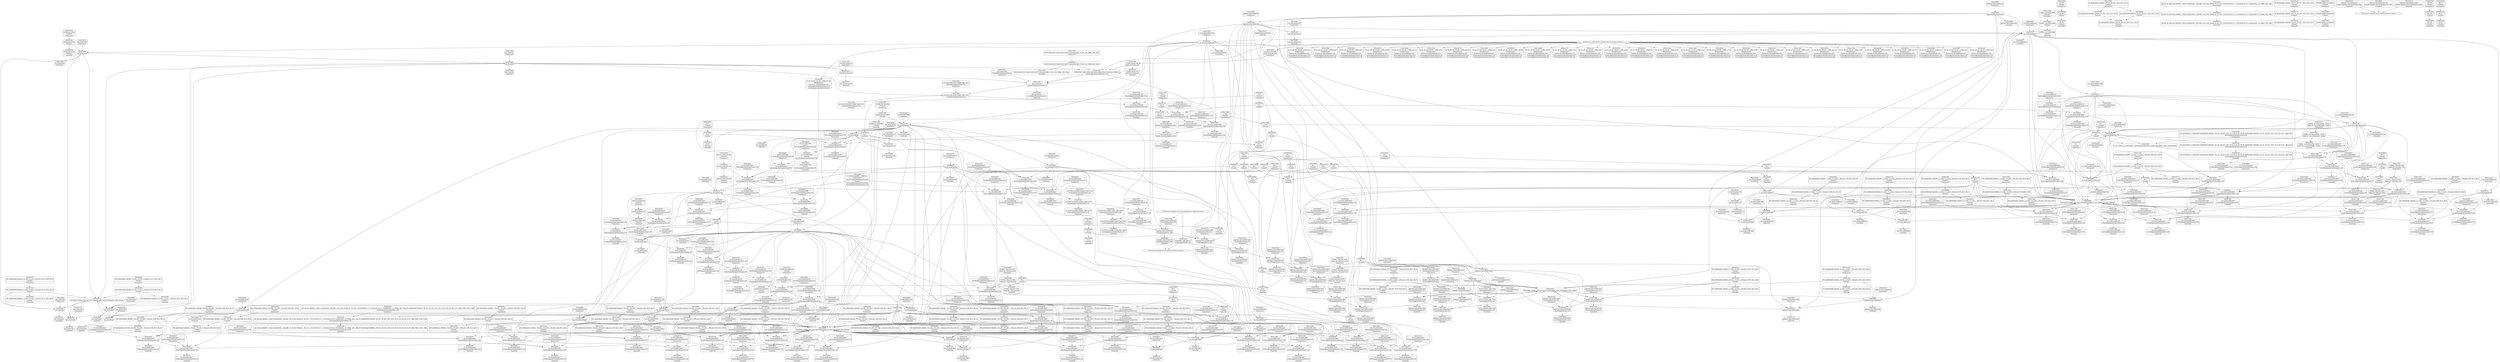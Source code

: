 digraph {
	CE0x4c7bcc0 [shape=record,shape=Mrecord,label="{CE0x4c7bcc0|i64*_getelementptr_inbounds_(_2_x_i64_,_2_x_i64_*___llvm_gcov_ctr112,_i64_0,_i64_0)|*Constant*}"]
	CE0x4c710a0 [shape=record,shape=Mrecord,label="{CE0x4c710a0|__aa_current_profile:tmp9|security/apparmor/include/context.h,138}"]
	CE0x4c93960 [shape=record,shape=Mrecord,label="{CE0x4c93960|44:_i32,_48:_i16,_128:_i8*,_:_CMRE_144,152_|*MultipleSource*|Function::aa_cred_profile&Arg::cred::|security/apparmor/include/context.h,138|security/apparmor/include/context.h,99}"]
	CE0x4ca63a0 [shape=record,shape=Mrecord,label="{CE0x4ca63a0|i32_22|*Constant*|*SummSink*}"]
	CE0x4cc41e0 [shape=record,shape=Mrecord,label="{CE0x4cc41e0|44:_i32,_48:_i16,_128:_i8*,_:_CMRE_36,40_|*MultipleSource*|Function::aa_cred_profile&Arg::cred::|security/apparmor/include/context.h,138|security/apparmor/include/context.h,99}"]
	CE0x4c9f290 [shape=record,shape=Mrecord,label="{CE0x4c9f290|aa_cred_profile:tmp34|security/apparmor/include/context.h,101|*SummSink*}"]
	CE0x4c65f20 [shape=record,shape=Mrecord,label="{CE0x4c65f20|_call_void_mcount()_#2|*SummSink*}"]
	CE0x4cb1ae0 [shape=record,shape=Mrecord,label="{CE0x4cb1ae0|aa_cred_profile:tmp21|security/apparmor/include/context.h,100|*SummSource*}"]
	CE0x4c69400 [shape=record,shape=Mrecord,label="{CE0x4c69400|apparmor_task_setrlimit:error.0}"]
	CE0x4c54c20 [shape=record,shape=Mrecord,label="{CE0x4c54c20|apparmor_task_setrlimit:tmp1|*SummSink*}"]
	CE0x4c51f00 [shape=record,shape=Mrecord,label="{CE0x4c51f00|apparmor_task_setrlimit:tmp6|security/apparmor/lsm.c,612|*SummSource*}"]
	CE0x4c797b0 [shape=record,shape=Mrecord,label="{CE0x4c797b0|get_current:entry}"]
	CE0x4c55980 [shape=record,shape=Mrecord,label="{CE0x4c55980|apparmor_task_setrlimit:tmp2|security/apparmor/lsm.c,612}"]
	CE0x4c50c90 [shape=record,shape=Mrecord,label="{CE0x4c50c90|i64_3|*Constant*}"]
	CE0x4c79dc0 [shape=record,shape=Mrecord,label="{CE0x4c79dc0|_ret_%struct.task_struct*_%tmp4,_!dbg_!15471|./arch/x86/include/asm/current.h,14|*SummSink*}"]
	CE0x4c877b0 [shape=record,shape=Mrecord,label="{CE0x4c877b0|i64_2|*Constant*}"]
	CE0x4c75e00 [shape=record,shape=Mrecord,label="{CE0x4c75e00|__aa_current_profile:tmp7|security/apparmor/include/context.h,138}"]
	CE0x4c73070 [shape=record,shape=Mrecord,label="{CE0x4c73070|__aa_current_profile:tmp}"]
	CE0x4c65580 [shape=record,shape=Mrecord,label="{CE0x4c65580|__aa_current_profile:call|security/apparmor/include/context.h,138|*SummSink*}"]
	CE0x4c799d0 [shape=record,shape=Mrecord,label="{CE0x4c799d0|get_current:entry|*SummSink*}"]
	CE0x4c7aba0 [shape=record,shape=Mrecord,label="{CE0x4c7aba0|aa_cred_profile:entry|*SummSource*}"]
	CE0x4cc0830 [shape=record,shape=Mrecord,label="{CE0x4cc0830|aa_cred_profile:conv|security/apparmor/include/context.h,100|*SummSource*}"]
	CE0x4cca210 [shape=record,shape=Mrecord,label="{CE0x4cca210|aa_cred_profile:tmp14|security/apparmor/include/context.h,100|*SummSink*}"]
	CE0x4c69da0 [shape=record,shape=Mrecord,label="{CE0x4c69da0|i64*_getelementptr_inbounds_(_5_x_i64_,_5_x_i64_*___llvm_gcov_ctr105,_i64_0,_i64_4)|*Constant*|*SummSink*}"]
	CE0x4c84f00 [shape=record,shape=Mrecord,label="{CE0x4c84f00|__aa_current_profile:tmp17|security/apparmor/include/context.h,138|*SummSource*}"]
	CE0x4c55d10 [shape=record,shape=Mrecord,label="{CE0x4c55d10|apparmor_task_setrlimit:if.then}"]
	CE0x4c93720 [shape=record,shape=Mrecord,label="{CE0x4c93720|44:_i32,_48:_i16,_128:_i8*,_:_CMRE_136,144_|*MultipleSource*|Function::aa_cred_profile&Arg::cred::|security/apparmor/include/context.h,138|security/apparmor/include/context.h,99}"]
	CE0x4cb3bd0 [shape=record,shape=Mrecord,label="{CE0x4cb3bd0|i32_100|*Constant*|*SummSource*}"]
	CE0x4c86ab0 [shape=record,shape=Mrecord,label="{CE0x4c86ab0|_call_void_mcount()_#2|*SummSink*}"]
	CE0x4c808e0 [shape=record,shape=Mrecord,label="{CE0x4c808e0|__aa_current_profile:tmp15|security/apparmor/include/context.h,138}"]
	CE0x4c6a7b0 [shape=record,shape=Mrecord,label="{CE0x4c6a7b0|aa_cred_profile:tmp}"]
	CE0x4c7d2a0 [shape=record,shape=Mrecord,label="{CE0x4c7d2a0|__aa_current_profile:tmp13|security/apparmor/include/context.h,138|*SummSource*}"]
	CE0x4cadbf0 [shape=record,shape=Mrecord,label="{CE0x4cadbf0|i64*_getelementptr_inbounds_(_16_x_i64_,_16_x_i64_*___llvm_gcov_ctr46,_i64_0,_i64_7)|*Constant*|*SummSink*}"]
	CE0x4c62f40 [shape=record,shape=Mrecord,label="{CE0x4c62f40|__aa_current_profile:tobool|security/apparmor/include/context.h,138}"]
	CE0x4cb5480 [shape=record,shape=Mrecord,label="{CE0x4cb5480|aa_cred_profile:bb|*SummSink*}"]
	CE0x4c569f0 [shape=record,shape=Mrecord,label="{CE0x4c569f0|apparmor_task_setrlimit:if.then|*SummSink*}"]
	CE0x4c5d070 [shape=record,shape=Mrecord,label="{CE0x4c5d070|i64*_getelementptr_inbounds_(_2_x_i64_,_2_x_i64_*___llvm_gcov_ctr112,_i64_0,_i64_1)|*Constant*}"]
	CE0x4cbf630 [shape=record,shape=Mrecord,label="{CE0x4cbf630|aa_cred_profile:lor.rhs|*SummSink*}"]
	CE0x4cc4060 [shape=record,shape=Mrecord,label="{CE0x4cc4060|44:_i32,_48:_i16,_128:_i8*,_:_CMRE_32,36_|*MultipleSource*|Function::aa_cred_profile&Arg::cred::|security/apparmor/include/context.h,138|security/apparmor/include/context.h,99}"]
	CE0x4c7ac60 [shape=record,shape=Mrecord,label="{CE0x4c7ac60|aa_cred_profile:entry|*SummSink*}"]
	CE0x4c5b930 [shape=record,shape=Mrecord,label="{CE0x4c5b930|apparmor_task_setrlimit:bb|*SummSource*}"]
	CE0x4cab600 [shape=record,shape=Mrecord,label="{CE0x4cab600|i64_0|*Constant*}"]
	CE0x4c79ae0 [shape=record,shape=Mrecord,label="{CE0x4c79ae0|_ret_%struct.task_struct*_%tmp4,_!dbg_!15471|./arch/x86/include/asm/current.h,14|*SummSource*}"]
	CE0x4c5d340 [shape=record,shape=Mrecord,label="{CE0x4c5d340|get_current:tmp3|*SummSink*}"]
	CE0x4c50f80 [shape=record,shape=Mrecord,label="{CE0x4c50f80|apparmor_task_setrlimit:mode|security/apparmor/lsm.c,612}"]
	CE0x4c75700 [shape=record,shape=Mrecord,label="{CE0x4c75700|__aa_current_profile:tmp6|security/apparmor/include/context.h,138}"]
	CE0x4c6dcf0 [shape=record,shape=Mrecord,label="{CE0x4c6dcf0|__aa_current_profile:tmp3}"]
	CE0x4c81060 [shape=record,shape=Mrecord,label="{CE0x4c81060|__aa_current_profile:tmp16|security/apparmor/include/context.h,138|*SummSink*}"]
	CE0x4c5cdf0 [shape=record,shape=Mrecord,label="{CE0x4c5cdf0|aa_cred_profile:do.end10}"]
	CE0x4c83770 [shape=record,shape=Mrecord,label="{CE0x4c83770|aa_cred_profile:tmp17|security/apparmor/include/context.h,100|*SummSource*}"]
	CE0x4c99f50 [shape=record,shape=Mrecord,label="{CE0x4c99f50|i64*_getelementptr_inbounds_(_16_x_i64_,_16_x_i64_*___llvm_gcov_ctr46,_i64_0,_i64_12)|*Constant*}"]
	CE0x4cc16e0 [shape=record,shape=Mrecord,label="{CE0x4cc16e0|i64*_getelementptr_inbounds_(_16_x_i64_,_16_x_i64_*___llvm_gcov_ctr46,_i64_0,_i64_4)|*Constant*}"]
	CE0x4cb66a0 [shape=record,shape=Mrecord,label="{CE0x4cb66a0|44:_i32,_48:_i16,_128:_i8*,_:_CMRE_160,168_|*MultipleSource*|Function::aa_cred_profile&Arg::cred::|security/apparmor/include/context.h,138|security/apparmor/include/context.h,99}"]
	CE0x4c68e40 [shape=record,shape=Mrecord,label="{CE0x4c68e40|_ret_i32_%error.0,_!dbg_!15482|security/apparmor/lsm.c,615|*SummSource*}"]
	CE0x4c79d20 [shape=record,shape=Mrecord,label="{CE0x4c79d20|_ret_%struct.task_struct*_%tmp4,_!dbg_!15471|./arch/x86/include/asm/current.h,14}"]
	CE0x4cbf050 [shape=record,shape=Mrecord,label="{CE0x4cbf050|aa_cred_profile:tmp13|*SummSource*}"]
	CE0x4c6d900 [shape=record,shape=Mrecord,label="{CE0x4c6d900|__aa_current_profile:tmp2}"]
	CE0x4c93e20 [shape=record,shape=Mrecord,label="{CE0x4c93e20|aa_cred_profile:if.then}"]
	CE0x4cc0050 [shape=record,shape=Mrecord,label="{CE0x4cc0050|aa_cred_profile:lnot.ext|security/apparmor/include/context.h,100}"]
	CE0x4c818e0 [shape=record,shape=Mrecord,label="{CE0x4c818e0|i8*_getelementptr_inbounds_(_36_x_i8_,_36_x_i8_*_.str12,_i32_0,_i32_0)|*Constant*}"]
	CE0x4cb0280 [shape=record,shape=Mrecord,label="{CE0x4cb0280|aa_cred_profile:tmp18|security/apparmor/include/context.h,100|*SummSource*}"]
	CE0x4c87c50 [shape=record,shape=Mrecord,label="{CE0x4c87c50|__aa_current_profile:tmp4|security/apparmor/include/context.h,138|*SummSource*}"]
	CE0x4cb4a00 [shape=record,shape=Mrecord,label="{CE0x4cb4a00|aa_cred_profile:tmp5|security/apparmor/include/context.h,99|*SummSink*}"]
	CE0x4c7b5d0 [shape=record,shape=Mrecord,label="{CE0x4c7b5d0|_ret_%struct.aa_profile*_%tmp34,_!dbg_!15510|security/apparmor/include/context.h,101|*SummSink*}"]
	CE0x4c5a8b0 [shape=record,shape=Mrecord,label="{CE0x4c5a8b0|i64*_getelementptr_inbounds_(_16_x_i64_,_16_x_i64_*___llvm_gcov_ctr46,_i64_0,_i64_14)|*Constant*}"]
	"CONST[source:0(mediator),value:2(dynamic)][purpose:{subject}][SrcIdx:0]"
	CE0x4c97860 [shape=record,shape=Mrecord,label="{CE0x4c97860|aa_cred_profile:do.end8|*SummSource*}"]
	CE0x4ca5470 [shape=record,shape=Mrecord,label="{CE0x4ca5470|aa_cred_profile:if.end|*SummSink*}"]
	CE0x4c554d0 [shape=record,shape=Mrecord,label="{CE0x4c554d0|i64*_getelementptr_inbounds_(_5_x_i64_,_5_x_i64_*___llvm_gcov_ctr105,_i64_0,_i64_3)|*Constant*}"]
	CE0x4cb51a0 [shape=record,shape=Mrecord,label="{CE0x4cb51a0|aa_cred_profile:do.end|*SummSource*}"]
	CE0x4c75190 [shape=record,shape=Mrecord,label="{CE0x4c75190|GLOBAL:__llvm_gcov_ctr58|Global_var:__llvm_gcov_ctr58}"]
	CE0x4c9d3a0 [shape=record,shape=Mrecord,label="{CE0x4c9d3a0|i64*_getelementptr_inbounds_(_16_x_i64_,_16_x_i64_*___llvm_gcov_ctr46,_i64_0,_i64_13)|*Constant*}"]
	CE0x4cc8930 [shape=record,shape=Mrecord,label="{CE0x4cc8930|GLOBAL:llvm.expect.i64|*Constant*}"]
	CE0x4c64e80 [shape=record,shape=Mrecord,label="{CE0x4c64e80|_call_void_mcount()_#2}"]
	CE0x4c76aa0 [shape=record,shape=Mrecord,label="{CE0x4c76aa0|__aa_current_profile:do.body}"]
	CE0x4c786b0 [shape=record,shape=Mrecord,label="{CE0x4c786b0|GLOBAL:current_task|Global_var:current_task}"]
	CE0x4c87a90 [shape=record,shape=Mrecord,label="{CE0x4c87a90|i64_0|*Constant*}"]
	CE0x4cb3010 [shape=record,shape=Mrecord,label="{CE0x4cb3010|void_(i8*,_i32,_i64)*_asm_sideeffect_1:_09ud2_0A.pushsection___bug_table,_22a_22_0A2:_09.long_1b_-_2b,_$_0:c_-_2b_0A_09.word_$_1:c_,_0_0A_09.org_2b+$_2:c_0A.popsection_,_i,i,i,_dirflag_,_fpsr_,_flags_}"]
	CE0x4c841d0 [shape=record,shape=Mrecord,label="{CE0x4c841d0|__aa_current_profile:tmp20|security/apparmor/include/context.h,138|*SummSink*}"]
	CE0x4c7b3f0 [shape=record,shape=Mrecord,label="{CE0x4c7b3f0|_ret_%struct.aa_profile*_%tmp34,_!dbg_!15510|security/apparmor/include/context.h,101}"]
	CE0x4c7f3b0 [shape=record,shape=Mrecord,label="{CE0x4c7f3b0|i8*_getelementptr_inbounds_(_36_x_i8_,_36_x_i8_*_.str12,_i32_0,_i32_0)|*Constant*|*SummSink*}"]
	CE0x4c84f70 [shape=record,shape=Mrecord,label="{CE0x4c84f70|__aa_current_profile:tmp17|security/apparmor/include/context.h,138|*SummSink*}"]
	CE0x4cc3cc0 [shape=record,shape=Mrecord,label="{CE0x4cc3cc0|aa_cred_profile:lor.rhs}"]
	CE0x4c50710 [shape=record,shape=Mrecord,label="{CE0x4c50710|apparmor_task_setrlimit:tmp|*SummSource*}"]
	CE0x4c72880 [shape=record,shape=Mrecord,label="{CE0x4c72880|i64*_getelementptr_inbounds_(_11_x_i64_,_11_x_i64_*___llvm_gcov_ctr58,_i64_0,_i64_6)|*Constant*|*SummSource*}"]
	CE0x4c6a170 [shape=record,shape=Mrecord,label="{CE0x4c6a170|i64_2|*Constant*|*SummSink*}"]
	CE0x4c64cd0 [shape=record,shape=Mrecord,label="{CE0x4c64cd0|__aa_current_profile:tmp3|*SummSource*}"]
	CE0x4ca5e70 [shape=record,shape=Mrecord,label="{CE0x4ca5e70|COLLAPSED:_GCMRE___llvm_gcov_ctr112_internal_global_2_x_i64_zeroinitializer:_elem_0:default:}"]
	CE0x4c69180 [shape=record,shape=Mrecord,label="{CE0x4c69180|apparmor_task_setrlimit:call1|security/apparmor/lsm.c,613|*SummSource*}"]
	CE0x4ca5d90 [shape=record,shape=Mrecord,label="{CE0x4ca5d90|get_current:tmp}"]
	CE0x4c97550 [shape=record,shape=Mrecord,label="{CE0x4c97550|aa_cred_profile:tmp3|*SummSink*}"]
	CE0x4c73820 [shape=record,shape=Mrecord,label="{CE0x4c73820|apparmor_task_setrlimit:tmp10|security/apparmor/lsm.c,615|*SummSink*}"]
	CE0x4c6cf30 [shape=record,shape=Mrecord,label="{CE0x4c6cf30|i64*_getelementptr_inbounds_(_11_x_i64_,_11_x_i64_*___llvm_gcov_ctr58,_i64_0,_i64_1)|*Constant*|*SummSource*}"]
	CE0x4c9be80 [shape=record,shape=Mrecord,label="{CE0x4c9be80|aa_cred_profile:tmp30|security/apparmor/include/context.h,100|*SummSink*}"]
	CE0x4c82ef0 [shape=record,shape=Mrecord,label="{CE0x4c82ef0|__aa_current_profile:tmp20|security/apparmor/include/context.h,138}"]
	CE0x4c7ccc0 [shape=record,shape=Mrecord,label="{CE0x4c7ccc0|__aa_current_profile:tmp21|security/apparmor/include/context.h,138|*SummSource*}"]
	CE0x4c7e170 [shape=record,shape=Mrecord,label="{CE0x4c7e170|i64*_getelementptr_inbounds_(_11_x_i64_,_11_x_i64_*___llvm_gcov_ctr58,_i64_0,_i64_8)|*Constant*|*SummSink*}"]
	CE0x4cca710 [shape=record,shape=Mrecord,label="{CE0x4cca710|aa_cred_profile:tmp15|security/apparmor/include/context.h,100|*SummSink*}"]
	CE0x4c83ab0 [shape=record,shape=Mrecord,label="{CE0x4c83ab0|i64*_getelementptr_inbounds_(_16_x_i64_,_16_x_i64_*___llvm_gcov_ctr46,_i64_0,_i64_7)|*Constant*}"]
	CE0x4c5cce0 [shape=record,shape=Mrecord,label="{CE0x4c5cce0|aa_cred_profile:do.body5|*SummSink*}"]
	CE0x4c48810 [shape=record,shape=Mrecord,label="{CE0x4c48810|i32_11|*Constant*|*SummSource*}"]
	CE0x4c9df00 [shape=record,shape=Mrecord,label="{CE0x4c9df00|aa_cred_profile:tmp28|security/apparmor/include/context.h,100|*SummSink*}"]
	CE0x4c51a80 [shape=record,shape=Mrecord,label="{CE0x4c51a80|apparmor_task_setrlimit:if.end|*SummSink*}"]
	CE0x4c99ad0 [shape=record,shape=Mrecord,label="{CE0x4c99ad0|aa_cred_profile:tmp25|security/apparmor/include/context.h,100}"]
	CE0x4c768a0 [shape=record,shape=Mrecord,label="{CE0x4c768a0|GLOBAL:__aa_current_profile.__warned|Global_var:__aa_current_profile.__warned|*SummSink*}"]
	CE0x4c51ce0 [shape=record,shape=Mrecord,label="{CE0x4c51ce0|apparmor_task_setrlimit:tmp5|security/apparmor/lsm.c,612|*SummSink*}"]
	CE0x4c82250 [shape=record,shape=Mrecord,label="{CE0x4c82250|i8*_getelementptr_inbounds_(_45_x_i8_,_45_x_i8_*_.str14,_i32_0,_i32_0)|*Constant*|*SummSink*}"]
	CE0x4c84840 [shape=record,shape=Mrecord,label="{CE0x4c84840|i64*_getelementptr_inbounds_(_11_x_i64_,_11_x_i64_*___llvm_gcov_ctr58,_i64_0,_i64_9)|*Constant*|*SummSink*}"]
	CE0x4c9bda0 [shape=record,shape=Mrecord,label="{CE0x4c9bda0|aa_cred_profile:tmp30|security/apparmor/include/context.h,100}"]
	CE0x4c73d20 [shape=record,shape=Mrecord,label="{CE0x4c73d20|__aa_current_profile:tmp8|security/apparmor/include/context.h,138}"]
	CE0x4cc2dc0 [shape=record,shape=Mrecord,label="{CE0x4cc2dc0|aa_cred_profile:tmp10|security/apparmor/include/context.h,100|*SummSource*}"]
	CE0x4cca8d0 [shape=record,shape=Mrecord,label="{CE0x4cca8d0|aa_cred_profile:tmp16|security/apparmor/include/context.h,100}"]
	CE0x4cae4d0 [shape=record,shape=Mrecord,label="{CE0x4cae4d0|i64*_getelementptr_inbounds_(_16_x_i64_,_16_x_i64_*___llvm_gcov_ctr46,_i64_0,_i64_9)|*Constant*}"]
	CE0x4cc9b50 [shape=record,shape=Mrecord,label="{CE0x4cc9b50|i64_6|*Constant*|*SummSource*}"]
	CE0x4c85d90 [shape=record,shape=Mrecord,label="{CE0x4c85d90|44:_i32,_48:_i16,_128:_i8*,_:_CMRE_120,128_|*MultipleSource*|Function::aa_cred_profile&Arg::cred::|security/apparmor/include/context.h,138|security/apparmor/include/context.h,99}"]
	CE0x4cc3770 [shape=record,shape=Mrecord,label="{CE0x4cc3770|44:_i32,_48:_i16,_128:_i8*,_:_CMRE_16,20_|*MultipleSource*|Function::aa_cred_profile&Arg::cred::|security/apparmor/include/context.h,138|security/apparmor/include/context.h,99}"]
	CE0x4c9e400 [shape=record,shape=Mrecord,label="{CE0x4c9e400|aa_cred_profile:tmp29|security/apparmor/include/context.h,100|*SummSource*}"]
	CE0x4cb2470 [shape=record,shape=Mrecord,label="{CE0x4cb2470|void_(i8*,_i32,_i64)*_asm_sideeffect_1:_09ud2_0A.pushsection___bug_table,_22a_22_0A2:_09.long_1b_-_2b,_$_0:c_-_2b_0A_09.word_$_1:c_,_0_0A_09.org_2b+$_2:c_0A.popsection_,_i,i,i,_dirflag_,_fpsr_,_flags_|*SummSink*}"]
	CE0x4cc22c0 [shape=record,shape=Mrecord,label="{CE0x4cc22c0|44:_i32,_48:_i16,_128:_i8*,_:_CMRE_56,64_|*MultipleSource*|Function::aa_cred_profile&Arg::cred::|security/apparmor/include/context.h,138|security/apparmor/include/context.h,99}"]
	CE0x4c6f7b0 [shape=record,shape=Mrecord,label="{CE0x4c6f7b0|44:_i32,_48:_i16,_128:_i8*,_:_CMRE_80,88_|*MultipleSource*|Function::aa_cred_profile&Arg::cred::|security/apparmor/include/context.h,138|security/apparmor/include/context.h,99}"]
	CE0x4cb0580 [shape=record,shape=Mrecord,label="{CE0x4cb0580|aa_cred_profile:tmp19|security/apparmor/include/context.h,100}"]
	CE0x4c55f20 [shape=record,shape=Mrecord,label="{CE0x4c55f20|i32_0|*Constant*|*SummSource*}"]
	CE0x4c6bba0 [shape=record,shape=Mrecord,label="{CE0x4c6bba0|aa_cred_profile:tmp2|*SummSource*}"]
	CE0x4cb1dc0 [shape=record,shape=Mrecord,label="{CE0x4cb1dc0|_call_void_asm_sideeffect_1:_09ud2_0A.pushsection___bug_table,_22a_22_0A2:_09.long_1b_-_2b,_$_0:c_-_2b_0A_09.word_$_1:c_,_0_0A_09.org_2b+$_2:c_0A.popsection_,_i,i,i,_dirflag_,_fpsr_,_flags_(i8*_getelementptr_inbounds_(_36_x_i8_,_36_x_i8_*_.str12,_i32_0,_i32_0),_i32_100,_i64_12)_#2,_!dbg_!15490,_!srcloc_!15493|security/apparmor/include/context.h,100}"]
	CE0x4c9cea0 [shape=record,shape=Mrecord,label="{CE0x4c9cea0|aa_cred_profile:tmp27|security/apparmor/include/context.h,100}"]
	CE0x4c57c70 [shape=record,shape=Mrecord,label="{CE0x4c57c70|i64*_getelementptr_inbounds_(_11_x_i64_,_11_x_i64_*___llvm_gcov_ctr58,_i64_0,_i64_0)|*Constant*|*SummSource*}"]
	CE0x4c6f130 [shape=record,shape=Mrecord,label="{CE0x4c6f130|i64_5|*Constant*|*SummSource*}"]
	CE0x4cab500 [shape=record,shape=Mrecord,label="{CE0x4cab500|GLOBAL:__llvm_gcov_ctr46|Global_var:__llvm_gcov_ctr46|*SummSink*}"]
	CE0x4cb5c60 [shape=record,shape=Mrecord,label="{CE0x4cb5c60|aa_cred_profile:tmp8|security/apparmor/include/context.h,100|*SummSink*}"]
	CE0x4bef940 [shape=record,shape=Mrecord,label="{CE0x4bef940|_ret_%struct.aa_profile*_%call4,_!dbg_!15494|security/apparmor/include/context.h,138}"]
	CE0x4cc3040 [shape=record,shape=Mrecord,label="{CE0x4cc3040|aa_cred_profile:tmp11|security/apparmor/include/context.h,100}"]
	CE0x4c6a2f0 [shape=record,shape=Mrecord,label="{CE0x4c6a2f0|apparmor_task_setrlimit:tmp3|security/apparmor/lsm.c,612}"]
	CE0x4c65640 [shape=record,shape=Mrecord,label="{CE0x4c65640|i32_0|*Constant*}"]
	CE0x4c4f770 [shape=record,shape=Mrecord,label="{CE0x4c4f770|__aa_current_profile:entry}"]
	CE0x4c7bc50 [shape=record,shape=Mrecord,label="{CE0x4c7bc50|i64*_getelementptr_inbounds_(_2_x_i64_,_2_x_i64_*___llvm_gcov_ctr112,_i64_0,_i64_0)|*Constant*|*SummSource*}"]
	CE0x4befa10 [shape=record,shape=Mrecord,label="{CE0x4befa10|_ret_%struct.aa_profile*_%call4,_!dbg_!15494|security/apparmor/include/context.h,138|*SummSink*}"]
	CE0x4c7d230 [shape=record,shape=Mrecord,label="{CE0x4c7d230|__aa_current_profile:tmp13|security/apparmor/include/context.h,138}"]
	CE0x4c9eda0 [shape=record,shape=Mrecord,label="{CE0x4c9eda0|aa_cred_profile:tmp34|security/apparmor/include/context.h,101}"]
	CE0x4c7ae30 [shape=record,shape=Mrecord,label="{CE0x4c7ae30|aa_cred_profile:cred|Function::aa_cred_profile&Arg::cred::|*SummSource*}"]
	CE0x4c71790 [shape=record,shape=Mrecord,label="{CE0x4c71790|__aa_current_profile:tmp10|security/apparmor/include/context.h,138|*SummSink*}"]
	CE0x4cb56b0 [shape=record,shape=Mrecord,label="{CE0x4cb56b0|GLOBAL:__llvm_gcov_ctr46|Global_var:__llvm_gcov_ctr46|*SummSource*}"]
	CE0x4c7a8c0 [shape=record,shape=Mrecord,label="{CE0x4c7a8c0|GLOBAL:aa_cred_profile|*Constant*|*SummSource*}"]
	CE0x4caf540 [shape=record,shape=Mrecord,label="{CE0x4caf540|i64*_getelementptr_inbounds_(_16_x_i64_,_16_x_i64_*___llvm_gcov_ctr46,_i64_0,_i64_10)|*Constant*|*SummSource*}"]
	CE0x4cb08c0 [shape=record,shape=Mrecord,label="{CE0x4cb08c0|aa_cred_profile:tmp19|security/apparmor/include/context.h,100|*SummSink*}"]
	CE0x4c78390 [shape=record,shape=Mrecord,label="{CE0x4c78390|i64*_getelementptr_inbounds_(_2_x_i64_,_2_x_i64_*___llvm_gcov_ctr112,_i64_0,_i64_1)|*Constant*|*SummSink*}"]
	CE0x4ca1280 [shape=record,shape=Mrecord,label="{CE0x4ca1280|aa_cred_profile:tmp33|security/apparmor/include/context.h,101}"]
	CE0x4c71f40 [shape=record,shape=Mrecord,label="{CE0x4c71f40|__aa_current_profile:tmp12|security/apparmor/include/context.h,138}"]
	CE0x4c6a6a0 [shape=record,shape=Mrecord,label="{CE0x4c6a6a0|i64*_getelementptr_inbounds_(_16_x_i64_,_16_x_i64_*___llvm_gcov_ctr46,_i64_0,_i64_0)|*Constant*|*SummSink*}"]
	CE0x4c98850 [shape=record,shape=Mrecord,label="{CE0x4c98850|0:_%struct.aa_profile*,_:_CMRE_0,8_|*MultipleSource*|security/apparmor/include/context.h,99|*LoadInst*|security/apparmor/include/context.h,99|security/apparmor/include/context.h,100}"]
	CE0x4bed4a0 [shape=record,shape=Mrecord,label="{CE0x4bed4a0|_ret_%struct.aa_profile*_%call4,_!dbg_!15494|security/apparmor/include/context.h,138|*SummSource*}"]
	CE0x4c707d0 [shape=record,shape=Mrecord,label="{CE0x4c707d0|__aa_current_profile:call3|security/apparmor/include/context.h,138|*SummSource*}"]
	CE0x4cbe410 [shape=record,shape=Mrecord,label="{CE0x4cbe410|44:_i32,_48:_i16,_128:_i8*,_:_CMRE_4,8_|*MultipleSource*|Function::aa_cred_profile&Arg::cred::|security/apparmor/include/context.h,138|security/apparmor/include/context.h,99}"]
	CE0x4c51200 [shape=record,shape=Mrecord,label="{CE0x4c51200|__aa_current_profile:tmp1}"]
	CE0x4c5fec0 [shape=record,shape=Mrecord,label="{CE0x4c5fec0|apparmor_task_setrlimit:tmp|*SummSink*}"]
	CE0x4c815c0 [shape=record,shape=Mrecord,label="{CE0x4c815c0|i8_1|*Constant*|*SummSource*}"]
	CE0x4c52b00 [shape=record,shape=Mrecord,label="{CE0x4c52b00|i64_0|*Constant*|*SummSource*}"]
	CE0x4c74a00 [shape=record,shape=Mrecord,label="{CE0x4c74a00|__aa_current_profile:land.lhs.true|*SummSource*}"]
	CE0x4c7ed10 [shape=record,shape=Mrecord,label="{CE0x4c7ed10|GLOBAL:lockdep_rcu_suspicious|*Constant*|*SummSource*}"]
	CE0x4c87200 [shape=record,shape=Mrecord,label="{CE0x4c87200|get_current:tmp1|*SummSource*}"]
	CE0x4cc3da0 [shape=record,shape=Mrecord,label="{CE0x4cc3da0|44:_i32,_48:_i16,_128:_i8*,_:_CMRE_24,28_|*MultipleSource*|Function::aa_cred_profile&Arg::cred::|security/apparmor/include/context.h,138|security/apparmor/include/context.h,99}"]
	CE0x4c53740 [shape=record,shape=Mrecord,label="{CE0x4c53740|__aa_current_profile:if.end}"]
	CE0x4cb1570 [shape=record,shape=Mrecord,label="{CE0x4cb1570|aa_cred_profile:tmp20|security/apparmor/include/context.h,100|*SummSource*}"]
	CE0x4c4c790 [shape=record,shape=Mrecord,label="{CE0x4c4c790|apparmor_task_setrlimit:if.end|*SummSource*}"]
	CE0x4cbeb40 [shape=record,shape=Mrecord,label="{CE0x4cbeb40|aa_cred_profile:lnot|security/apparmor/include/context.h,100|*SummSource*}"]
	CE0x4cc4360 [shape=record,shape=Mrecord,label="{CE0x4cc4360|44:_i32,_48:_i16,_128:_i8*,_:_CMRE_40,44_|*MultipleSource*|Function::aa_cred_profile&Arg::cred::|security/apparmor/include/context.h,138|security/apparmor/include/context.h,99}"]
	CE0x4c9d710 [shape=record,shape=Mrecord,label="{CE0x4c9d710|i64*_getelementptr_inbounds_(_16_x_i64_,_16_x_i64_*___llvm_gcov_ctr46,_i64_0,_i64_13)|*Constant*|*SummSource*}"]
	CE0x4c65fc0 [shape=record,shape=Mrecord,label="{CE0x4c65fc0|_call_void_mcount()_#2|*SummSource*}"]
	CE0x4c76080 [shape=record,shape=Mrecord,label="{CE0x4c76080|__aa_current_profile:tmp7|security/apparmor/include/context.h,138|*SummSource*}"]
	CE0x4c654e0 [shape=record,shape=Mrecord,label="{CE0x4c654e0|__aa_current_profile:call|security/apparmor/include/context.h,138|*SummSource*}"]
	CE0x4c69110 [shape=record,shape=Mrecord,label="{CE0x4c69110|apparmor_task_setrlimit:call1|security/apparmor/lsm.c,613}"]
	CE0x4c9da50 [shape=record,shape=Mrecord,label="{CE0x4c9da50|i64*_getelementptr_inbounds_(_16_x_i64_,_16_x_i64_*___llvm_gcov_ctr46,_i64_0,_i64_13)|*Constant*|*SummSink*}"]
	CE0x4cbfe90 [shape=record,shape=Mrecord,label="{CE0x4cbfe90|aa_cred_profile:lnot3|security/apparmor/include/context.h,100|*SummSink*}"]
	CE0x4c87d20 [shape=record,shape=Mrecord,label="{CE0x4c87d20|__aa_current_profile:tmp4|security/apparmor/include/context.h,138|*SummSink*}"]
	CE0x4c54f20 [shape=record,shape=Mrecord,label="{CE0x4c54f20|i64*_getelementptr_inbounds_(_5_x_i64_,_5_x_i64_*___llvm_gcov_ctr105,_i64_0,_i64_3)|*Constant*|*SummSink*}"]
	CE0x4c7b150 [shape=record,shape=Mrecord,label="{CE0x4c7b150|_ret_%struct.aa_profile*_%tmp34,_!dbg_!15510|security/apparmor/include/context.h,101|*SummSource*}"]
	CE0x4c7d070 [shape=record,shape=Mrecord,label="{CE0x4c7d070|__aa_current_profile:tmp21|security/apparmor/include/context.h,138|*SummSink*}"]
	CE0x4ca0ca0 [shape=record,shape=Mrecord,label="{CE0x4ca0ca0|aa_cred_profile:tmp32|security/apparmor/include/context.h,101}"]
	CE0x4c7aa40 [shape=record,shape=Mrecord,label="{CE0x4c7aa40|GLOBAL:aa_cred_profile|*Constant*|*SummSink*}"]
	CE0x4c7acd0 [shape=record,shape=Mrecord,label="{CE0x4c7acd0|aa_cred_profile:cred|Function::aa_cred_profile&Arg::cred::}"]
	CE0x4c82b70 [shape=record,shape=Mrecord,label="{CE0x4c82b70|__aa_current_profile:tmp19|security/apparmor/include/context.h,138|*SummSource*}"]
	CE0x4cbde60 [shape=record,shape=Mrecord,label="{CE0x4cbde60|aa_cred_profile:do.body6|*SummSink*}"]
	CE0x4c4cc60 [shape=record,shape=Mrecord,label="{CE0x4c4cc60|apparmor_task_setrlimit:if.then|*SummSource*}"]
	CE0x4c7c2c0 [shape=record,shape=Mrecord,label="{CE0x4c7c2c0|i32_78|*Constant*|*SummSink*}"]
	CE0x4c65960 [shape=record,shape=Mrecord,label="{CE0x4c65960|aa_cred_profile:do.end10|*SummSink*}"]
	CE0x4cc2d50 [shape=record,shape=Mrecord,label="{CE0x4cc2d50|aa_cred_profile:tmp10|security/apparmor/include/context.h,100}"]
	CE0x4cb6e20 [shape=record,shape=Mrecord,label="{CE0x4cb6e20|apparmor_task_setrlimit:task|Function::apparmor_task_setrlimit&Arg::task::|*SummSink*}"]
	CE0x4c75070 [shape=record,shape=Mrecord,label="{CE0x4c75070|__aa_current_profile:land.lhs.true}"]
	CE0x4cbf3b0 [shape=record,shape=Mrecord,label="{CE0x4cbf3b0|aa_cred_profile:lnot2|security/apparmor/include/context.h,100}"]
	CE0x4aed100 [shape=record,shape=Mrecord,label="{CE0x4aed100|i64_2|*Constant*|*SummSource*}"]
	CE0x4cbe680 [shape=record,shape=Mrecord,label="{CE0x4cbe680|i1_true|*Constant*}"]
	CE0x4ca6860 [shape=record,shape=Mrecord,label="{CE0x4ca6860|i64*_getelementptr_inbounds_(_2_x_i64_,_2_x_i64_*___llvm_gcov_ctr112,_i64_0,_i64_0)|*Constant*|*SummSink*}"]
	CE0x4c50640 [shape=record,shape=Mrecord,label="{CE0x4c50640|COLLAPSED:_GCMRE___llvm_gcov_ctr105_internal_global_5_x_i64_zeroinitializer:_elem_0:default:}"]
	CE0x4c53660 [shape=record,shape=Mrecord,label="{CE0x4c53660|__aa_current_profile:bb|*SummSink*}"]
	CE0x4c72320 [shape=record,shape=Mrecord,label="{CE0x4c72320|__aa_current_profile:tmp12|security/apparmor/include/context.h,138|*SummSink*}"]
	CE0x4c6ac50 [shape=record,shape=Mrecord,label="{CE0x4c6ac50|aa_cred_profile:do.body|*SummSource*}"]
	CE0x4c7ef90 [shape=record,shape=Mrecord,label="{CE0x4c7ef90|GLOBAL:lockdep_rcu_suspicious|*Constant*|*SummSink*}"]
	CE0x4cb4af0 [shape=record,shape=Mrecord,label="{CE0x4cb4af0|%struct.aa_task_cxt*_null|*Constant*}"]
	CE0x4c78ef0 [shape=record,shape=Mrecord,label="{CE0x4c78ef0|%struct.task_struct*_(%struct.task_struct**)*_asm_movq_%gs:$_1:P_,$0_,_r,im,_dirflag_,_fpsr_,_flags_}"]
	CE0x4c48060 [shape=record,shape=Mrecord,label="{CE0x4c48060|i32_138|*Constant*|*SummSink*}"]
	CE0x4c592c0 [shape=record,shape=Mrecord,label="{CE0x4c592c0|_call_void_mcount()_#2}"]
	CE0x4c80cd0 [shape=record,shape=Mrecord,label="{CE0x4c80cd0|__aa_current_profile:tmp16|security/apparmor/include/context.h,138}"]
	CE0x4c6eda0 [shape=record,shape=Mrecord,label="{CE0x4c6eda0|i64_5|*Constant*}"]
	CE0x4c69c00 [shape=record,shape=Mrecord,label="{CE0x4c69c00|i64*_getelementptr_inbounds_(_5_x_i64_,_5_x_i64_*___llvm_gcov_ctr105,_i64_0,_i64_4)|*Constant*|*SummSource*}"]
	CE0x4c735a0 [shape=record,shape=Mrecord,label="{CE0x4c735a0|apparmor_task_setrlimit:tmp10|security/apparmor/lsm.c,615}"]
	CE0x4c724e0 [shape=record,shape=Mrecord,label="{CE0x4c724e0|i64*_getelementptr_inbounds_(_11_x_i64_,_11_x_i64_*___llvm_gcov_ctr58,_i64_0,_i64_6)|*Constant*}"]
	CE0x4c99c70 [shape=record,shape=Mrecord,label="{CE0x4c99c70|aa_cred_profile:tmp25|security/apparmor/include/context.h,100|*SummSource*}"]
	CE0x4c74090 [shape=record,shape=Mrecord,label="{CE0x4c74090|__aa_current_profile:tmp8|security/apparmor/include/context.h,138|*SummSink*}"]
	CE0x4c9d0c0 [shape=record,shape=Mrecord,label="{CE0x4c9d0c0|aa_cred_profile:tmp27|security/apparmor/include/context.h,100|*SummSource*}"]
	CE0x4c71dc0 [shape=record,shape=Mrecord,label="{CE0x4c71dc0|__aa_current_profile:tmp11|security/apparmor/include/context.h,138|*SummSink*}"]
	CE0x4c957a0 [shape=record,shape=Mrecord,label="{CE0x4c957a0|aa_cred_profile:tmp12|security/apparmor/include/context.h,100}"]
	CE0x4c51f70 [shape=record,shape=Mrecord,label="{CE0x4c51f70|apparmor_task_setrlimit:tmp6|security/apparmor/lsm.c,612|*SummSink*}"]
	CE0x4c95940 [shape=record,shape=Mrecord,label="{CE0x4c95940|aa_cred_profile:tmp12|security/apparmor/include/context.h,100|*SummSource*}"]
	CE0x4cca030 [shape=record,shape=Mrecord,label="{CE0x4cca030|i64_5|*Constant*}"]
	CE0x4c7dfb0 [shape=record,shape=Mrecord,label="{CE0x4c7dfb0|i1_true|*Constant*|*SummSink*}"]
	CE0x4cb4510 [shape=record,shape=Mrecord,label="{CE0x4cb4510|i64_3|*Constant*}"]
	CE0x4c861a0 [shape=record,shape=Mrecord,label="{CE0x4c861a0|i64*_getelementptr_inbounds_(_11_x_i64_,_11_x_i64_*___llvm_gcov_ctr58,_i64_0,_i64_0)|*Constant*|*SummSink*}"]
	CE0x4c73e90 [shape=record,shape=Mrecord,label="{CE0x4c73e90|0:_i8,_:_GCMR___aa_current_profile.__warned_internal_global_i8_0,_section_.data.unlikely_,_align_1:_elem_0:default:}"]
	CE0x4c7d8f0 [shape=record,shape=Mrecord,label="{CE0x4c7d8f0|__aa_current_profile:tmp14|security/apparmor/include/context.h,138|*SummSink*}"]
	CE0x4c52de0 [shape=record,shape=Mrecord,label="{CE0x4c52de0|apparmor_task_setrlimit:tmp4|security/apparmor/lsm.c,612}"]
	CE0x4caf880 [shape=record,shape=Mrecord,label="{CE0x4caf880|i64*_getelementptr_inbounds_(_16_x_i64_,_16_x_i64_*___llvm_gcov_ctr46,_i64_0,_i64_10)|*Constant*|*SummSink*}"]
	CE0x4c651a0 [shape=record,shape=Mrecord,label="{CE0x4c651a0|_call_void_mcount()_#2|*SummSink*}"]
	CE0x4cc09c0 [shape=record,shape=Mrecord,label="{CE0x4cc09c0|aa_cred_profile:conv|security/apparmor/include/context.h,100|*SummSink*}"]
	CE0x4cb15e0 [shape=record,shape=Mrecord,label="{CE0x4cb15e0|aa_cred_profile:tmp20|security/apparmor/include/context.h,100|*SummSink*}"]
	CE0x4c85fd0 [shape=record,shape=Mrecord,label="{CE0x4c85fd0|44:_i32,_48:_i16,_128:_i8*,_:_CMRE_128,136_|*MultipleSource*|Function::aa_cred_profile&Arg::cred::|security/apparmor/include/context.h,138|security/apparmor/include/context.h,99}"]
	CE0x4c83e20 [shape=record,shape=Mrecord,label="{CE0x4c83e20|i64*_getelementptr_inbounds_(_16_x_i64_,_16_x_i64_*___llvm_gcov_ctr46,_i64_0,_i64_7)|*Constant*|*SummSource*}"]
	CE0x4c88010 [shape=record,shape=Mrecord,label="{CE0x4c88010|__aa_current_profile:tmp5|security/apparmor/include/context.h,138}"]
	CE0x4c52170 [shape=record,shape=Mrecord,label="{CE0x4c52170|apparmor_task_setrlimit:mode|security/apparmor/lsm.c,612|*SummSource*}"]
	CE0x4cb02f0 [shape=record,shape=Mrecord,label="{CE0x4cb02f0|aa_cred_profile:tmp18|security/apparmor/include/context.h,100|*SummSink*}"]
	CE0x4cb3900 [shape=record,shape=Mrecord,label="{CE0x4cb3900|i32_100|*Constant*}"]
	CE0x4c87600 [shape=record,shape=Mrecord,label="{CE0x4c87600|get_current:tmp1|*SummSink*}"]
	CE0x4cc3380 [shape=record,shape=Mrecord,label="{CE0x4cc3380|aa_cred_profile:tmp11|security/apparmor/include/context.h,100|*SummSink*}"]
	CE0x4c6f650 [shape=record,shape=Mrecord,label="{CE0x4c6f650|i64_4|*Constant*|*SummSource*}"]
	CE0x4cc0fc0 [shape=record,shape=Mrecord,label="{CE0x4cc0fc0|aa_cred_profile:lor.rhs|*SummSource*}"]
	CE0x4c66030 [shape=record,shape=Mrecord,label="{CE0x4c66030|GLOBAL:__aa_current_profile|*Constant*}"]
	CE0x4c65d80 [shape=record,shape=Mrecord,label="{CE0x4c65d80|GLOBAL:__llvm_gcov_ctr105|Global_var:__llvm_gcov_ctr105}"]
	CE0x4c6c0a0 [shape=record,shape=Mrecord,label="{CE0x4c6c0a0|__aa_current_profile:if.then|*SummSink*}"]
	CE0x4cbe9c0 [shape=record,shape=Mrecord,label="{CE0x4cbe9c0|aa_cred_profile:lnot|security/apparmor/include/context.h,100}"]
	CE0x4c58200 [shape=record,shape=Mrecord,label="{CE0x4c58200|apparmor_task_setrlimit:tmp4|security/apparmor/lsm.c,612|*SummSink*}"]
	CE0x4ca6330 [shape=record,shape=Mrecord,label="{CE0x4ca6330|i32_22|*Constant*|*SummSource*}"]
	CE0x4c6cc20 [shape=record,shape=Mrecord,label="{CE0x4c6cc20|i64*_getelementptr_inbounds_(_16_x_i64_,_16_x_i64_*___llvm_gcov_ctr46,_i64_0,_i64_1)|*Constant*|*SummSink*}"]
	CE0x4c9de90 [shape=record,shape=Mrecord,label="{CE0x4c9de90|aa_cred_profile:tmp28|security/apparmor/include/context.h,100|*SummSource*}"]
	"CONST[source:0(mediator),value:2(dynamic)][purpose:{object}]"
	CE0x4c51900 [shape=record,shape=Mrecord,label="{CE0x4c51900|apparmor_task_setrlimit:call|security/apparmor/lsm.c,609|*SummSource*}"]
	CE0x4c6a010 [shape=record,shape=Mrecord,label="{CE0x4c6a010|apparmor_task_setrlimit:tmp9|security/apparmor/lsm.c,615}"]
	CE0x4c87030 [shape=record,shape=Mrecord,label="{CE0x4c87030|get_current:tmp|*SummSink*}"]
	CE0x4c853f0 [shape=record,shape=Mrecord,label="{CE0x4c853f0|__aa_current_profile:tmp18|security/apparmor/include/context.h,138|*SummSink*}"]
	CE0x4cb65e0 [shape=record,shape=Mrecord,label="{CE0x4cb65e0|aa_cred_profile:if.then|*SummSink*}"]
	CE0x4c76740 [shape=record,shape=Mrecord,label="{CE0x4c76740|GLOBAL:__aa_current_profile.__warned|Global_var:__aa_current_profile.__warned|*SummSource*}"]
	CE0x4cb4ed0 [shape=record,shape=Mrecord,label="{CE0x4cb4ed0|aa_cred_profile:do.end}"]
	CE0x4c785f0 [shape=record,shape=Mrecord,label="{CE0x4c785f0|get_current:tmp4|./arch/x86/include/asm/current.h,14|*SummSink*}"]
	CE0x4c57b90 [shape=record,shape=Mrecord,label="{CE0x4c57b90|i64*_getelementptr_inbounds_(_11_x_i64_,_11_x_i64_*___llvm_gcov_ctr58,_i64_0,_i64_0)|*Constant*}"]
	CE0x4c575d0 [shape=record,shape=Mrecord,label="{CE0x4c575d0|apparmor_task_setrlimit:cmp|security/apparmor/lsm.c,612}"]
	CE0x4c9e210 [shape=record,shape=Mrecord,label="{CE0x4c9e210|aa_cred_profile:tmp29|security/apparmor/include/context.h,100}"]
	CE0x4c795d0 [shape=record,shape=Mrecord,label="{CE0x4c795d0|GLOBAL:get_current|*Constant*|*SummSink*}"]
	CE0x4c7e520 [shape=record,shape=Mrecord,label="{CE0x4c7e520|i64*_getelementptr_inbounds_(_11_x_i64_,_11_x_i64_*___llvm_gcov_ctr58,_i64_0,_i64_8)|*Constant*|*SummSource*}"]
	CE0x4c75310 [shape=record,shape=Mrecord,label="{CE0x4c75310|GLOBAL:__llvm_gcov_ctr58|Global_var:__llvm_gcov_ctr58|*SummSink*}"]
	CE0x4cc2e30 [shape=record,shape=Mrecord,label="{CE0x4cc2e30|aa_cred_profile:tmp10|security/apparmor/include/context.h,100|*SummSink*}"]
	CE0x4cc3500 [shape=record,shape=Mrecord,label="{CE0x4cc3500|aa_cred_profile:profile|security/apparmor/include/context.h,100}"]
	CE0x4cc8ce0 [shape=record,shape=Mrecord,label="{CE0x4cc8ce0|GLOBAL:llvm.expect.i64|*Constant*|*SummSource*}"]
	CE0x4cb1130 [shape=record,shape=Mrecord,label="{CE0x4cb1130|i64*_getelementptr_inbounds_(_16_x_i64_,_16_x_i64_*___llvm_gcov_ctr46,_i64_0,_i64_8)|*Constant*|*SummSink*}"]
	CE0x4c79470 [shape=record,shape=Mrecord,label="{CE0x4c79470|GLOBAL:get_current|*Constant*|*SummSource*}"]
	CE0x4cc02e0 [shape=record,shape=Mrecord,label="{CE0x4cc02e0|aa_cred_profile:lnot.ext|security/apparmor/include/context.h,100|*SummSource*}"]
	CE0x4ca0d10 [shape=record,shape=Mrecord,label="{CE0x4ca0d10|aa_cred_profile:tmp32|security/apparmor/include/context.h,101|*SummSource*}"]
	CE0x4c54920 [shape=record,shape=Mrecord,label="{CE0x4c54920|apparmor_task_setrlimit:tmp8|security/apparmor/lsm.c,613|*SummSink*}"]
	CE0x4caeef0 [shape=record,shape=Mrecord,label="{CE0x4caeef0|aa_cred_profile:tmp23|security/apparmor/include/context.h,100|*SummSource*}"]
	CE0x4cc9cd0 [shape=record,shape=Mrecord,label="{CE0x4cc9cd0|i64_6|*Constant*|*SummSink*}"]
	CE0x4c736b0 [shape=record,shape=Mrecord,label="{CE0x4c736b0|apparmor_task_setrlimit:tmp10|security/apparmor/lsm.c,615|*SummSource*}"]
	CE0x4c721c0 [shape=record,shape=Mrecord,label="{CE0x4c721c0|__aa_current_profile:tmp12|security/apparmor/include/context.h,138|*SummSource*}"]
	CE0x4cc87e0 [shape=record,shape=Mrecord,label="{CE0x4cc87e0|aa_cred_profile:bb}"]
	CE0x4c57ab0 [shape=record,shape=Mrecord,label="{CE0x4c57ab0|__aa_current_profile:do.end|*SummSink*}"]
	CE0x4c87190 [shape=record,shape=Mrecord,label="{CE0x4c87190|get_current:tmp1}"]
	CE0x4cc9900 [shape=record,shape=Mrecord,label="{CE0x4cc9900|i64_6|*Constant*}"]
	CE0x4cab040 [shape=record,shape=Mrecord,label="{CE0x4cab040|aa_cred_profile:tmp6|security/apparmor/include/context.h,100|*SummSink*}"]
	CE0x4cb4690 [shape=record,shape=Mrecord,label="{CE0x4cb4690|aa_cred_profile:tobool|security/apparmor/include/context.h,100|*SummSink*}"]
	CE0x4caf1d0 [shape=record,shape=Mrecord,label="{CE0x4caf1d0|i64*_getelementptr_inbounds_(_16_x_i64_,_16_x_i64_*___llvm_gcov_ctr46,_i64_0,_i64_10)|*Constant*}"]
	CE0x4c6a430 [shape=record,shape=Mrecord,label="{CE0x4c6a430|apparmor_task_setrlimit:tmp3|security/apparmor/lsm.c,612|*SummSource*}"]
	CE0x4c630c0 [shape=record,shape=Mrecord,label="{CE0x4c630c0|__aa_current_profile:tobool|security/apparmor/include/context.h,138|*SummSink*}"]
	CE0x4c5d400 [shape=record,shape=Mrecord,label="{CE0x4c5d400|_call_void_mcount()_#2}"]
	CE0x4c65100 [shape=record,shape=Mrecord,label="{CE0x4c65100|_call_void_mcount()_#2|*SummSource*}"]
	CE0x4cb6280 [shape=record,shape=Mrecord,label="{CE0x4cb6280|aa_cred_profile:security|security/apparmor/include/context.h,99}"]
	CE0x4cb1500 [shape=record,shape=Mrecord,label="{CE0x4cb1500|aa_cred_profile:tmp20|security/apparmor/include/context.h,100}"]
	CE0x4ca5260 [shape=record,shape=Mrecord,label="{CE0x4ca5260|aa_cred_profile:if.end}"]
	CE0x4c855b0 [shape=record,shape=Mrecord,label="{CE0x4c855b0|i64*_getelementptr_inbounds_(_11_x_i64_,_11_x_i64_*___llvm_gcov_ctr58,_i64_0,_i64_10)|*Constant*}"]
	CE0x4c95ce0 [shape=record,shape=Mrecord,label="{CE0x4c95ce0|aa_cred_profile:tobool1|security/apparmor/include/context.h,100}"]
	CE0x4c5d1a0 [shape=record,shape=Mrecord,label="{CE0x4c5d1a0|get_current:tmp3}"]
	CE0x4c809c0 [shape=record,shape=Mrecord,label="{CE0x4c809c0|__aa_current_profile:tmp15|security/apparmor/include/context.h,138|*SummSink*}"]
	CE0x4c9a600 [shape=record,shape=Mrecord,label="{CE0x4c9a600|i64*_getelementptr_inbounds_(_16_x_i64_,_16_x_i64_*___llvm_gcov_ctr46,_i64_0,_i64_12)|*Constant*|*SummSink*}"]
	CE0x4c9c380 [shape=record,shape=Mrecord,label="{CE0x4c9c380|aa_cred_profile:tmp31|security/apparmor/include/context.h,100|*SummSource*}"]
	CE0x4c9cb90 [shape=record,shape=Mrecord,label="{CE0x4c9cb90|aa_cred_profile:tmp26|security/apparmor/include/context.h,100|*SummSink*}"]
	CE0x4cb3410 [shape=record,shape=Mrecord,label="{CE0x4cb3410|void_(i8*,_i32,_i64)*_asm_sideeffect_1:_09ud2_0A.pushsection___bug_table,_22a_22_0A2:_09.long_1b_-_2b,_$_0:c_-_2b_0A_09.word_$_1:c_,_0_0A_09.org_2b+$_2:c_0A.popsection_,_i,i,i,_dirflag_,_fpsr_,_flags_|*SummSource*}"]
	CE0x4c78850 [shape=record,shape=Mrecord,label="{CE0x4c78850|GLOBAL:current_task|Global_var:current_task|*SummSource*}"]
	CE0x4c9d1e0 [shape=record,shape=Mrecord,label="{CE0x4c9d1e0|aa_cred_profile:tmp27|security/apparmor/include/context.h,100|*SummSink*}"]
	CE0x4c7c680 [shape=record,shape=Mrecord,label="{CE0x4c7c680|__aa_current_profile:cred|security/apparmor/include/context.h,138|*SummSource*}"]
	CE0x4cc9060 [shape=record,shape=Mrecord,label="{CE0x4cc9060|aa_cred_profile:expval|security/apparmor/include/context.h,100|*SummSource*}"]
	CE0x4c70930 [shape=record,shape=Mrecord,label="{CE0x4c70930|__aa_current_profile:call3|security/apparmor/include/context.h,138|*SummSink*}"]
	CE0x4c76b10 [shape=record,shape=Mrecord,label="{CE0x4c76b10|__aa_current_profile:do.body|*SummSource*}"]
	CE0x4c5d8c0 [shape=record,shape=Mrecord,label="{CE0x4c5d8c0|__aa_current_profile:call|security/apparmor/include/context.h,138}"]
	CE0x4c582e0 [shape=record,shape=Mrecord,label="{CE0x4c582e0|apparmor_task_setrlimit:tmp4|security/apparmor/lsm.c,612|*SummSource*}"]
	CE0x4c82170 [shape=record,shape=Mrecord,label="{CE0x4c82170|i8*_getelementptr_inbounds_(_45_x_i8_,_45_x_i8_*_.str14,_i32_0,_i32_0)|*Constant*}"]
	CE0x4c48630 [shape=record,shape=Mrecord,label="{CE0x4c48630|i32_11|*Constant*}"]
	CE0x4cb0210 [shape=record,shape=Mrecord,label="{CE0x4cb0210|aa_cred_profile:tmp18|security/apparmor/include/context.h,100}"]
	"CONST[source:2(external),value:2(dynamic)][purpose:{subject}][SrcIdx:1]"
	CE0x4c65a70 [shape=record,shape=Mrecord,label="{CE0x4c65a70|i64*_getelementptr_inbounds_(_16_x_i64_,_16_x_i64_*___llvm_gcov_ctr46,_i64_0,_i64_0)|*Constant*}"]
	CE0x4c826e0 [shape=record,shape=Mrecord,label="{CE0x4c826e0|i64*_getelementptr_inbounds_(_11_x_i64_,_11_x_i64_*___llvm_gcov_ctr58,_i64_0,_i64_10)|*Constant*|*SummSink*}"]
	CE0x4cae930 [shape=record,shape=Mrecord,label="{CE0x4cae930|aa_cred_profile:tmp22|security/apparmor/include/context.h,100|*SummSink*}"]
	CE0x4c7e9d0 [shape=record,shape=Mrecord,label="{CE0x4c7e9d0|GLOBAL:lockdep_rcu_suspicious|*Constant*}"]
	CE0x4c84670 [shape=record,shape=Mrecord,label="{CE0x4c84670|i64*_getelementptr_inbounds_(_11_x_i64_,_11_x_i64_*___llvm_gcov_ctr58,_i64_0,_i64_9)|*Constant*}"]
	CE0x4c7a170 [shape=record,shape=Mrecord,label="{CE0x4c7a170|__aa_current_profile:call4|security/apparmor/include/context.h,138|*SummSource*}"]
	CE0x4c730e0 [shape=record,shape=Mrecord,label="{CE0x4c730e0|apparmor_task_setrlimit:tmp9|security/apparmor/lsm.c,615|*SummSink*}"]
	CE0x4cb6420 [shape=record,shape=Mrecord,label="{CE0x4cb6420|aa_cred_profile:security|security/apparmor/include/context.h,99|*SummSink*}"]
	CE0x4c52c40 [shape=record,shape=Mrecord,label="{CE0x4c52c40|i64_0|*Constant*|*SummSink*}"]
	CE0x4c79070 [shape=record,shape=Mrecord,label="{CE0x4c79070|%struct.task_struct*_(%struct.task_struct**)*_asm_movq_%gs:$_1:P_,$0_,_r,im,_dirflag_,_fpsr_,_flags_|*SummSource*}"]
	CE0x4cb5890 [shape=record,shape=Mrecord,label="{CE0x4cb5890|aa_cred_profile:tmp7|security/apparmor/include/context.h,100|*SummSource*}"]
	CE0x4cbf880 [shape=record,shape=Mrecord,label="{CE0x4cbf880|aa_cred_profile:lnot2|security/apparmor/include/context.h,100|*SummSink*}"]
	CE0x4c60010 [shape=record,shape=Mrecord,label="{CE0x4c60010|i64_1|*Constant*|*SummSink*}"]
	CE0x4c9fc40 [shape=record,shape=Mrecord,label="{CE0x4c9fc40|apparmor_task_setrlimit:new_rlim|Function::apparmor_task_setrlimit&Arg::new_rlim::|*SummSink*}"]
	CE0x4c51e00 [shape=record,shape=Mrecord,label="{CE0x4c51e00|apparmor_task_setrlimit:tmp6|security/apparmor/lsm.c,612}"]
	CE0x4c870a0 [shape=record,shape=Mrecord,label="{CE0x4c870a0|i64_1|*Constant*}"]
	CE0x4c83260 [shape=record,shape=Mrecord,label="{CE0x4c83260|aa_cred_profile:tmp16|security/apparmor/include/context.h,100|*SummSource*}"]
	CE0x4cb18f0 [shape=record,shape=Mrecord,label="{CE0x4cb18f0|aa_cred_profile:tmp21|security/apparmor/include/context.h,100}"]
	CE0x4c80f60 [shape=record,shape=Mrecord,label="{CE0x4c80f60|__aa_current_profile:tmp16|security/apparmor/include/context.h,138|*SummSource*}"]
	CE0x4c6a890 [shape=record,shape=Mrecord,label="{CE0x4c6a890|aa_cred_profile:tmp|*SummSource*}"]
	CE0x4cc0460 [shape=record,shape=Mrecord,label="{CE0x4cc0460|aa_cred_profile:lnot.ext|security/apparmor/include/context.h,100|*SummSink*}"]
	CE0x4c70af0 [shape=record,shape=Mrecord,label="{CE0x4c70af0|GLOBAL:get_current|*Constant*}"]
	CE0x4c7de50 [shape=record,shape=Mrecord,label="{CE0x4c7de50|i1_true|*Constant*|*SummSource*}"]
	CE0x4caae00 [shape=record,shape=Mrecord,label="{CE0x4caae00|aa_cred_profile:tobool|security/apparmor/include/context.h,100}"]
	CE0x4caebb0 [shape=record,shape=Mrecord,label="{CE0x4caebb0|aa_cred_profile:tmp23|security/apparmor/include/context.h,100}"]
	CE0x4c571c0 [shape=record,shape=Mrecord,label="{CE0x4c571c0|aa_cred_profile:tmp|*SummSink*}"]
	CE0x4c9cb20 [shape=record,shape=Mrecord,label="{CE0x4c9cb20|aa_cred_profile:tmp26|security/apparmor/include/context.h,100|*SummSource*}"]
	CE0x4c70430 [shape=record,shape=Mrecord,label="{CE0x4c70430|__aa_current_profile:call3|security/apparmor/include/context.h,138}"]
	CE0x4c595e0 [shape=record,shape=Mrecord,label="{CE0x4c595e0|_call_void_mcount()_#2|*SummSource*}"]
	CE0x4c9c660 [shape=record,shape=Mrecord,label="{CE0x4c9c660|i64*_getelementptr_inbounds_(_16_x_i64_,_16_x_i64_*___llvm_gcov_ctr46,_i64_0,_i64_15)|*Constant*}"]
	CE0x4cb2ae0 [shape=record,shape=Mrecord,label="{CE0x4cb2ae0|i8*_getelementptr_inbounds_(_36_x_i8_,_36_x_i8_*_.str12,_i32_0,_i32_0)|*Constant*}"]
	CE0x4c6ec70 [shape=record,shape=Mrecord,label="{CE0x4c6ec70|__aa_current_profile:tobool1|security/apparmor/include/context.h,138|*SummSink*}"]
	CE0x4c9ebe0 [shape=record,shape=Mrecord,label="{CE0x4c9ebe0|aa_cred_profile:profile11|security/apparmor/include/context.h,101|*SummSink*}"]
	CE0x4c85b50 [shape=record,shape=Mrecord,label="{CE0x4c85b50|44:_i32,_48:_i16,_128:_i8*,_:_CMRE_112,120_|*MultipleSource*|Function::aa_cred_profile&Arg::cred::|security/apparmor/include/context.h,138|security/apparmor/include/context.h,99}"]
	CE0x4c82be0 [shape=record,shape=Mrecord,label="{CE0x4c82be0|__aa_current_profile:tmp19|security/apparmor/include/context.h,138|*SummSink*}"]
	CE0x4cae250 [shape=record,shape=Mrecord,label="{CE0x4cae250|i64_12|*Constant*|*SummSink*}"]
	CE0x4c57330 [shape=record,shape=Mrecord,label="{CE0x4c57330|aa_cred_profile:tmp1|*SummSink*}"]
	CE0x4c6aa10 [shape=record,shape=Mrecord,label="{CE0x4c6aa10|aa_cred_profile:do.body}"]
	CE0x4cb4990 [shape=record,shape=Mrecord,label="{CE0x4cb4990|aa_cred_profile:tmp5|security/apparmor/include/context.h,99|*SummSource*}"]
	CE0x4cae8c0 [shape=record,shape=Mrecord,label="{CE0x4cae8c0|aa_cred_profile:tmp22|security/apparmor/include/context.h,100|*SummSource*}"]
	CE0x4cc1500 [shape=record,shape=Mrecord,label="{CE0x4cc1500|aa_cred_profile:tmp9|security/apparmor/include/context.h,100|*SummSink*}"]
	CE0x4c99960 [shape=record,shape=Mrecord,label="{CE0x4c99960|get_current:tmp2|*SummSink*}"]
	CE0x4c70280 [shape=record,shape=Mrecord,label="{CE0x4c70280|get_current:tmp4|./arch/x86/include/asm/current.h,14}"]
	CE0x4ca5580 [shape=record,shape=Mrecord,label="{CE0x4ca5580|aa_cred_profile:do.body5}"]
	CE0x4c6bc10 [shape=record,shape=Mrecord,label="{CE0x4c6bc10|aa_cred_profile:tmp2|*SummSink*}"]
	CE0x4c863d0 [shape=record,shape=Mrecord,label="{CE0x4c863d0|__aa_current_profile:tmp|*SummSource*}"]
	CE0x4caace0 [shape=record,shape=Mrecord,label="{CE0x4caace0|%struct.aa_task_cxt*_null|*Constant*|*SummSink*}"]
	CE0x4c7c210 [shape=record,shape=Mrecord,label="{CE0x4c7c210|i32_78|*Constant*}"]
	CE0x4c821e0 [shape=record,shape=Mrecord,label="{CE0x4c821e0|i8*_getelementptr_inbounds_(_45_x_i8_,_45_x_i8_*_.str14,_i32_0,_i32_0)|*Constant*|*SummSource*}"]
	CE0x4c74020 [shape=record,shape=Mrecord,label="{CE0x4c74020|__aa_current_profile:tobool1|security/apparmor/include/context.h,138}"]
	CE0x4ca1560 [shape=record,shape=Mrecord,label="{CE0x4ca1560|aa_cred_profile:tmp33|security/apparmor/include/context.h,101|*SummSink*}"]
	CE0x4c52380 [shape=record,shape=Mrecord,label="{CE0x4c52380|apparmor_task_setrlimit:tmp5|security/apparmor/lsm.c,612|*SummSource*}"]
	CE0x4c81220 [shape=record,shape=Mrecord,label="{CE0x4c81220|i8_1|*Constant*}"]
	CE0x4c65ba0 [shape=record,shape=Mrecord,label="{CE0x4c65ba0|i64*_getelementptr_inbounds_(_16_x_i64_,_16_x_i64_*___llvm_gcov_ctr46,_i64_0,_i64_0)|*Constant*|*SummSource*}"]
	CE0x4c515a0 [shape=record,shape=Mrecord,label="{CE0x4c515a0|COLLAPSED:_CRE:_elem_0::|security/apparmor/lsm.c,612}"]
	CE0x4c6bc80 [shape=record,shape=Mrecord,label="{CE0x4c6bc80|aa_cred_profile:tmp3}"]
	CE0x4c68f30 [shape=record,shape=Mrecord,label="{CE0x4c68f30|_ret_i32_%error.0,_!dbg_!15482|security/apparmor/lsm.c,615|*SummSink*}"]
	CE0x4c75c80 [shape=record,shape=Mrecord,label="{CE0x4c75c80|__aa_current_profile:tmp6|security/apparmor/include/context.h,138|*SummSink*}"]
	CE0x4c6b350 [shape=record,shape=Mrecord,label="{CE0x4c6b350|aa_cred_profile:do.body|*SummSink*}"]
	CE0x4cbe610 [shape=record,shape=Mrecord,label="{CE0x4cbe610|aa_cred_profile:tobool1|security/apparmor/include/context.h,100|*SummSink*}"]
	CE0x4c78b70 [shape=record,shape=Mrecord,label="{CE0x4c78b70|__aa_current_profile:tmp|*SummSink*}"]
	CE0x4cafd30 [shape=record,shape=Mrecord,label="{CE0x4cafd30|aa_cred_profile:tmp24|security/apparmor/include/context.h,100|*SummSink*}"]
	CE0x4c52840 [shape=record,shape=Mrecord,label="{CE0x4c52840|apparmor_task_setrlimit:tmp2|security/apparmor/lsm.c,612|*SummSource*}"]
	CE0x4c75580 [shape=record,shape=Mrecord,label="{CE0x4c75580|__aa_current_profile:tmp5|security/apparmor/include/context.h,138|*SummSource*}"]
	CE0x4c97fa0 [shape=record,shape=Mrecord,label="{CE0x4c97fa0|44:_i32,_48:_i16,_128:_i8*,_:_CMRE_52,56_|*MultipleSource*|Function::aa_cred_profile&Arg::cred::|security/apparmor/include/context.h,138|security/apparmor/include/context.h,99}"]
	CE0x4c6af10 [shape=record,shape=Mrecord,label="{CE0x4c6af10|__aa_current_profile:land.lhs.true2}"]
	CE0x4c976e0 [shape=record,shape=Mrecord,label="{CE0x4c976e0|aa_cred_profile:do.end8}"]
	CE0x4c6ce30 [shape=record,shape=Mrecord,label="{CE0x4c6ce30|aa_cred_profile:tmp2}"]
	CE0x4caf010 [shape=record,shape=Mrecord,label="{CE0x4caf010|aa_cred_profile:tmp23|security/apparmor/include/context.h,100|*SummSink*}"]
	CE0x4c57090 [shape=record,shape=Mrecord,label="{CE0x4c57090|apparmor_task_setrlimit:bb}"]
	CE0x4c9be10 [shape=record,shape=Mrecord,label="{CE0x4c9be10|aa_cred_profile:tmp30|security/apparmor/include/context.h,100|*SummSource*}"]
	CE0x4c5ffa0 [shape=record,shape=Mrecord,label="{CE0x4c5ffa0|apparmor_task_setrlimit:tmp1|*SummSource*}"]
	CE0x4c99190 [shape=record,shape=Mrecord,label="{CE0x4c99190|i64*_getelementptr_inbounds_(_2_x_i64_,_2_x_i64_*___llvm_gcov_ctr112,_i64_0,_i64_1)|*Constant*|*SummSource*}"]
	CE0x4cb3770 [shape=record,shape=Mrecord,label="{CE0x4cb3770|i64*_getelementptr_inbounds_(_16_x_i64_,_16_x_i64_*___llvm_gcov_ctr46,_i64_0,_i64_9)|*Constant*|*SummSink*}"]
	CE0x4c64d70 [shape=record,shape=Mrecord,label="{CE0x4c64d70|__aa_current_profile:tmp3|*SummSink*}"]
	CE0x4c7d620 [shape=record,shape=Mrecord,label="{CE0x4c7d620|__aa_current_profile:tmp14|security/apparmor/include/context.h,138}"]
	CE0x4c97b20 [shape=record,shape=Mrecord,label="{CE0x4c97b20|44:_i32,_48:_i16,_128:_i8*,_:_CMRE_44,48_|*MultipleSource*|Function::aa_cred_profile&Arg::cred::|security/apparmor/include/context.h,138|security/apparmor/include/context.h,99}"]
	CE0x4c55c00 [shape=record,shape=Mrecord,label="{CE0x4c55c00|i64*_getelementptr_inbounds_(_5_x_i64_,_5_x_i64_*___llvm_gcov_ctr105,_i64_0,_i64_0)|*Constant*|*SummSink*}"]
	CE0x4c98f60 [shape=record,shape=Mrecord,label="{CE0x4c98f60|%struct.aa_profile*_null|*Constant*}"]
	CE0x4cc9300 [shape=record,shape=Mrecord,label="{CE0x4cc9300|aa_cred_profile:tobool4|security/apparmor/include/context.h,100|*SummSource*}"]
	CE0x4cc3f20 [shape=record,shape=Mrecord,label="{CE0x4cc3f20|44:_i32,_48:_i16,_128:_i8*,_:_CMRE_28,32_|*MultipleSource*|Function::aa_cred_profile&Arg::cred::|security/apparmor/include/context.h,138|security/apparmor/include/context.h,99}"]
	CE0x4c6d970 [shape=record,shape=Mrecord,label="{CE0x4c6d970|__aa_current_profile:tmp2|*SummSource*}"]
	CE0x4cb4f90 [shape=record,shape=Mrecord,label="{CE0x4cb4f90|aa_cred_profile:do.end|*SummSink*}"]
	CE0x4c69a00 [shape=record,shape=Mrecord,label="{CE0x4c69a00|i64*_getelementptr_inbounds_(_5_x_i64_,_5_x_i64_*___llvm_gcov_ctr105,_i64_0,_i64_4)|*Constant*}"]
	CE0x4ca13a0 [shape=record,shape=Mrecord,label="{CE0x4ca13a0|aa_cred_profile:tmp33|security/apparmor/include/context.h,101|*SummSource*}"]
	CE0x4cca0a0 [shape=record,shape=Mrecord,label="{CE0x4cca0a0|aa_cred_profile:tmp14|security/apparmor/include/context.h,100}"]
	CE0x4cae850 [shape=record,shape=Mrecord,label="{CE0x4cae850|aa_cred_profile:tmp22|security/apparmor/include/context.h,100}"]
	CE0x4c7c500 [shape=record,shape=Mrecord,label="{CE0x4c7c500|COLLAPSED:_GCRE_current_task_external_global_%struct.task_struct*:_elem_0::|security/apparmor/include/context.h,138}"]
	CE0x4c7ba80 [shape=record,shape=Mrecord,label="{CE0x4c7ba80|get_current:bb|*SummSink*}"]
	CE0x4c94a70 [shape=record,shape=Mrecord,label="{CE0x4c94a70|aa_cred_profile:tmp4|*LoadInst*|security/apparmor/include/context.h,99|*SummSource*}"]
	CE0x4c57830 [shape=record,shape=Mrecord,label="{CE0x4c57830|GLOBAL:__aa_current_profile|*Constant*|*SummSink*}"]
	CE0x4c78e10 [shape=record,shape=Mrecord,label="{CE0x4c78e10|GLOBAL:current_task|Global_var:current_task|*SummSink*}"]
	CE0x4c9c190 [shape=record,shape=Mrecord,label="{CE0x4c9c190|aa_cred_profile:tmp31|security/apparmor/include/context.h,100}"]
	CE0x4c53390 [shape=record,shape=Mrecord,label="{CE0x4c53390|GLOBAL:__aa_current_profile|*Constant*|*SummSource*}"]
	"CONST[source:0(mediator),value:2(dynamic)][purpose:{subject}]"
	CE0x4c71630 [shape=record,shape=Mrecord,label="{CE0x4c71630|__aa_current_profile:tmp10|security/apparmor/include/context.h,138|*SummSource*}"]
	CE0x4c53810 [shape=record,shape=Mrecord,label="{CE0x4c53810|__aa_current_profile:if.end|*SummSource*}"]
	CE0x4cb0df0 [shape=record,shape=Mrecord,label="{CE0x4cb0df0|i64*_getelementptr_inbounds_(_16_x_i64_,_16_x_i64_*___llvm_gcov_ctr46,_i64_0,_i64_8)|*Constant*|*SummSource*}"]
	CE0x4cc1380 [shape=record,shape=Mrecord,label="{CE0x4cc1380|aa_cred_profile:tmp9|security/apparmor/include/context.h,100|*SummSource*}"]
	CE0x4c6eba0 [shape=record,shape=Mrecord,label="{CE0x4c6eba0|__aa_current_profile:tobool1|security/apparmor/include/context.h,138|*SummSource*}"]
	CE0x4c49b80 [shape=record,shape=Mrecord,label="{CE0x4c49b80|apparmor_task_setrlimit:entry|*SummSink*}"]
	CE0x4c823c0 [shape=record,shape=Mrecord,label="{CE0x4c823c0|i64*_getelementptr_inbounds_(_11_x_i64_,_11_x_i64_*___llvm_gcov_ctr58,_i64_0,_i64_10)|*Constant*|*SummSource*}"]
	CE0x4cb07a0 [shape=record,shape=Mrecord,label="{CE0x4cb07a0|aa_cred_profile:tmp19|security/apparmor/include/context.h,100|*SummSource*}"]
	CE0x4ca5fd0 [shape=record,shape=Mrecord,label="{CE0x4ca5fd0|get_current:tmp|*SummSource*}"]
	CE0x4c96060 [shape=record,shape=Mrecord,label="{CE0x4c96060|%struct.aa_profile*_null|*Constant*|*SummSink*}"]
	CE0x4c7cb60 [shape=record,shape=Mrecord,label="{CE0x4c7cb60|__aa_current_profile:tmp21|security/apparmor/include/context.h,138}"]
	CE0x4c99880 [shape=record,shape=Mrecord,label="{CE0x4c99880|get_current:tmp2}"]
	CE0x4c47e70 [shape=record,shape=Mrecord,label="{CE0x4c47e70|i32_138|*Constant*}"]
	CE0x4cae130 [shape=record,shape=Mrecord,label="{CE0x4cae130|i64_12|*Constant*}"]
	CE0x4c65d10 [shape=record,shape=Mrecord,label="{CE0x4c65d10|GLOBAL:__llvm_gcov_ctr105|Global_var:__llvm_gcov_ctr105|*SummSource*}"]
	CE0x4c76c20 [shape=record,shape=Mrecord,label="{CE0x4c76c20|__aa_current_profile:bb}"]
	CE0x4cbf980 [shape=record,shape=Mrecord,label="{CE0x4cbf980|aa_cred_profile:lnot3|security/apparmor/include/context.h,100}"]
	CE0x4cafc50 [shape=record,shape=Mrecord,label="{CE0x4cafc50|aa_cred_profile:tmp24|security/apparmor/include/context.h,100}"]
	CE0x4c700f0 [shape=record,shape=Mrecord,label="{CE0x4c700f0|_call_void_mcount()_#2|*SummSource*}"]
	CE0x4c579e0 [shape=record,shape=Mrecord,label="{CE0x4c579e0|__aa_current_profile:do.end|*SummSource*}"]
	CE0x4cbf1d0 [shape=record,shape=Mrecord,label="{CE0x4cbf1d0|aa_cred_profile:tmp13|*SummSink*}"]
	CE0x4c838f0 [shape=record,shape=Mrecord,label="{CE0x4c838f0|aa_cred_profile:tmp17|security/apparmor/include/context.h,100|*SummSink*}"]
	CE0x4c7dab0 [shape=record,shape=Mrecord,label="{CE0x4c7dab0|i1_true|*Constant*}"]
	CE0x4c69290 [shape=record,shape=Mrecord,label="{CE0x4c69290|apparmor_task_setrlimit:call1|security/apparmor/lsm.c,613|*SummSink*}"]
	CE0x4c55810 [shape=record,shape=Mrecord,label="{CE0x4c55810|i64*_getelementptr_inbounds_(_5_x_i64_,_5_x_i64_*___llvm_gcov_ctr105,_i64_0,_i64_3)|*Constant*|*SummSource*}"]
	CE0x4c6cea0 [shape=record,shape=Mrecord,label="{CE0x4c6cea0|__aa_current_profile:tmp1|*SummSink*}"]
	CE0x4c83560 [shape=record,shape=Mrecord,label="{CE0x4c83560|aa_cred_profile:tmp17|security/apparmor/include/context.h,100}"]
	CE0x4cb4c40 [shape=record,shape=Mrecord,label="{CE0x4cb4c40|%struct.aa_task_cxt*_null|*Constant*|*SummSource*}"]
	CE0x4c82b00 [shape=record,shape=Mrecord,label="{CE0x4c82b00|__aa_current_profile:tmp19|security/apparmor/include/context.h,138}"]
	CE0x4c47ee0 [shape=record,shape=Mrecord,label="{CE0x4c47ee0|i32_138|*Constant*|*SummSource*}"]
	CE0x4cbfd10 [shape=record,shape=Mrecord,label="{CE0x4cbfd10|aa_cred_profile:lnot3|security/apparmor/include/context.h,100|*SummSource*}"]
	CE0x4c6a820 [shape=record,shape=Mrecord,label="{CE0x4c6a820|COLLAPSED:_GCMRE___llvm_gcov_ctr46_internal_global_16_x_i64_zeroinitializer:_elem_0:default:}"]
	CE0x4c546a0 [shape=record,shape=Mrecord,label="{CE0x4c546a0|apparmor_task_setrlimit:tmp8|security/apparmor/lsm.c,613}"]
	CE0x4c6d160 [shape=record,shape=Mrecord,label="{CE0x4c6d160|i64*_getelementptr_inbounds_(_11_x_i64_,_11_x_i64_*___llvm_gcov_ctr58,_i64_0,_i64_1)|*Constant*|*SummSink*}"]
	CE0x4cc3c10 [shape=record,shape=Mrecord,label="{CE0x4cc3c10|aa_cred_profile:do.cond|*SummSource*}"]
	CE0x4ca5820 [shape=record,shape=Mrecord,label="{CE0x4ca5820|aa_cred_profile:tmp4|*LoadInst*|security/apparmor/include/context.h,99|*SummSink*}"]
	CE0x4c53590 [shape=record,shape=Mrecord,label="{CE0x4c53590|__aa_current_profile:bb|*SummSource*}"]
	CE0x4c76bb0 [shape=record,shape=Mrecord,label="{CE0x4c76bb0|__aa_current_profile:do.body|*SummSink*}"]
	CE0x4ca68f0 [shape=record,shape=Mrecord,label="{CE0x4ca68f0|aa_cred_profile:lor.end|*SummSource*}"]
	CE0x4c99d90 [shape=record,shape=Mrecord,label="{CE0x4c99d90|aa_cred_profile:tmp25|security/apparmor/include/context.h,100|*SummSink*}"]
	CE0x4c79150 [shape=record,shape=Mrecord,label="{CE0x4c79150|%struct.task_struct*_(%struct.task_struct**)*_asm_movq_%gs:$_1:P_,$0_,_r,im,_dirflag_,_fpsr_,_flags_|*SummSink*}"]
	CE0x4c94db0 [shape=record,shape=Mrecord,label="{CE0x4c94db0|i64_2|*Constant*}"]
	CE0x4c9c4a0 [shape=record,shape=Mrecord,label="{CE0x4c9c4a0|aa_cred_profile:tmp31|security/apparmor/include/context.h,100|*SummSink*}"]
	CE0x4c6b860 [shape=record,shape=Mrecord,label="{CE0x4c6b860|i64*_getelementptr_inbounds_(_11_x_i64_,_11_x_i64_*___llvm_gcov_ctr58,_i64_0,_i64_1)|*Constant*}"]
	CE0x4c6ff30 [shape=record,shape=Mrecord,label="{CE0x4c6ff30|i64_4|*Constant*|*SummSink*}"]
	CE0x4bed390 [shape=record,shape=Mrecord,label="{CE0x4bed390|__aa_current_profile:entry|*SummSource*}"]
	CE0x4c7b040 [shape=record,shape=Mrecord,label="{CE0x4c7b040|aa_cred_profile:cred|Function::aa_cred_profile&Arg::cred::|*SummSink*}"]
	CE0x4cb6920 [shape=record,shape=Mrecord,label="{CE0x4cb6920|44:_i32,_48:_i16,_128:_i8*,_:_CMRE_168,176_|*MultipleSource*|Function::aa_cred_profile&Arg::cred::|security/apparmor/include/context.h,138|security/apparmor/include/context.h,99}"]
	CE0x4c763a0 [shape=record,shape=Mrecord,label="{CE0x4c763a0|GLOBAL:__aa_current_profile.__warned|Global_var:__aa_current_profile.__warned}"]
	CE0x4c850e0 [shape=record,shape=Mrecord,label="{CE0x4c850e0|__aa_current_profile:tmp18|security/apparmor/include/context.h,138}"]
	CE0x4c833e0 [shape=record,shape=Mrecord,label="{CE0x4c833e0|aa_cred_profile:tmp16|security/apparmor/include/context.h,100|*SummSink*}"]
	CE0x4cc1160 [shape=record,shape=Mrecord,label="{CE0x4cc1160|aa_cred_profile:tmp9|security/apparmor/include/context.h,100}"]
	CE0x4c962d0 [shape=record,shape=Mrecord,label="{CE0x4c962d0|aa_cred_profile:tobool1|security/apparmor/include/context.h,100|*SummSource*}"]
	CE0x4cc0620 [shape=record,shape=Mrecord,label="{CE0x4cc0620|aa_cred_profile:conv|security/apparmor/include/context.h,100}"]
	CE0x4c6be60 [shape=record,shape=Mrecord,label="{CE0x4c6be60|__aa_current_profile:if.then}"]
	CE0x4c99480 [shape=record,shape=Mrecord,label="{CE0x4c99480|i64*_getelementptr_inbounds_(_16_x_i64_,_16_x_i64_*___llvm_gcov_ctr46,_i64_0,_i64_1)|*Constant*}"]
	CE0x4c553c0 [shape=record,shape=Mrecord,label="{CE0x4c553c0|apparmor_task_setrlimit:tmp7|security/apparmor/lsm.c,613|*SummSink*}"]
	CE0x4c6c180 [shape=record,shape=Mrecord,label="{CE0x4c6c180|__aa_current_profile:do.end}"]
	CE0x4cc91a0 [shape=record,shape=Mrecord,label="{CE0x4cc91a0|aa_cred_profile:tobool4|security/apparmor/include/context.h,100}"]
	CE0x4c9f130 [shape=record,shape=Mrecord,label="{CE0x4c9f130|aa_cred_profile:tmp34|security/apparmor/include/context.h,101|*SummSource*}"]
	CE0x4cc2740 [shape=record,shape=Mrecord,label="{CE0x4cc2740|44:_i32,_48:_i16,_128:_i8*,_:_CMRE_72,80_|*MultipleSource*|Function::aa_cred_profile&Arg::cred::|security/apparmor/include/context.h,138|security/apparmor/include/context.h,99}"]
	CE0x4cbee60 [shape=record,shape=Mrecord,label="{CE0x4cbee60|aa_cred_profile:lnot|security/apparmor/include/context.h,100|*SummSink*}"]
	CE0x4cae1a0 [shape=record,shape=Mrecord,label="{CE0x4cae1a0|i64_12|*Constant*|*SummSource*}"]
	CE0x4c4f850 [shape=record,shape=Mrecord,label="{CE0x4c4f850|__aa_current_profile:entry|*SummSink*}"]
	CE0x4c95b80 [shape=record,shape=Mrecord,label="{CE0x4c95b80|aa_cred_profile:tmp12|security/apparmor/include/context.h,100|*SummSink*}"]
	CE0x4c53130 [shape=record,shape=Mrecord,label="{CE0x4c53130|i64_2|*Constant*}"]
	CE0x4cc86d0 [shape=record,shape=Mrecord,label="{CE0x4cc86d0|aa_cred_profile:do.end8|*SummSink*}"]
	CE0x4caaf00 [shape=record,shape=Mrecord,label="{CE0x4caaf00|aa_cred_profile:tmp6|security/apparmor/include/context.h,100}"]
	CE0x4c7ce40 [shape=record,shape=Mrecord,label="{CE0x4c7ce40|__aa_current_profile:call4|security/apparmor/include/context.h,138}"]
	CE0x4c492c0 [shape=record,shape=Mrecord,label="{CE0x4c492c0|apparmor_task_setrlimit:entry}"]
	CE0x4c55eb0 [shape=record,shape=Mrecord,label="{CE0x4c55eb0|i32_0|*Constant*|*SummSink*}"]
	CE0x4c9e5b0 [shape=record,shape=Mrecord,label="{CE0x4c9e5b0|i64*_getelementptr_inbounds_(_16_x_i64_,_16_x_i64_*___llvm_gcov_ctr46,_i64_0,_i64_15)|*Constant*|*SummSource*}"]
	CE0x4c55af0 [shape=record,shape=Mrecord,label="{CE0x4c55af0|i64*_getelementptr_inbounds_(_5_x_i64_,_5_x_i64_*___llvm_gcov_ctr105,_i64_0,_i64_0)|*Constant*|*SummSource*}"]
	CE0x4c63240 [shape=record,shape=Mrecord,label="{CE0x4c63240|__aa_current_profile:tobool|security/apparmor/include/context.h,138|*SummSource*}"]
	CE0x4c697d0 [shape=record,shape=Mrecord,label="{CE0x4c697d0|apparmor_task_setrlimit:error.0|*SummSource*}"]
	CE0x4ca5370 [shape=record,shape=Mrecord,label="{CE0x4ca5370|aa_cred_profile:if.end|*SummSource*}"]
	CE0x4c4f600 [shape=record,shape=Mrecord,label="{CE0x4c4f600|i64_3|*Constant*|*SummSink*}"]
	CE0x4cb45b0 [shape=record,shape=Mrecord,label="{CE0x4cb45b0|aa_cred_profile:tobool|security/apparmor/include/context.h,100|*SummSource*}"]
	CE0x4c7b9d0 [shape=record,shape=Mrecord,label="{CE0x4c7b9d0|get_current:bb}"]
	CE0x4c986d0 [shape=record,shape=Mrecord,label="{CE0x4c986d0|aa_cred_profile:profile|security/apparmor/include/context.h,100|*SummSink*}"]
	CE0x4c9e8f0 [shape=record,shape=Mrecord,label="{CE0x4c9e8f0|i64*_getelementptr_inbounds_(_16_x_i64_,_16_x_i64_*___llvm_gcov_ctr46,_i64_0,_i64_15)|*Constant*|*SummSink*}"]
	CE0x4cc9740 [shape=record,shape=Mrecord,label="{CE0x4cc9740|aa_cred_profile:tobool4|security/apparmor/include/context.h,100|*SummSink*}"]
	CE0x4c93ba0 [shape=record,shape=Mrecord,label="{CE0x4c93ba0|44:_i32,_48:_i16,_128:_i8*,_:_CMRE_152,160_|*MultipleSource*|Function::aa_cred_profile&Arg::cred::|security/apparmor/include/context.h,138|security/apparmor/include/context.h,99}"]
	CE0x4c5d2a0 [shape=record,shape=Mrecord,label="{CE0x4c5d2a0|get_current:tmp3|*SummSource*}"]
	CE0x4c87910 [shape=record,shape=Mrecord,label="{CE0x4c87910|__aa_current_profile:tmp4|security/apparmor/include/context.h,138}"]
	CE0x4cc8f00 [shape=record,shape=Mrecord,label="{CE0x4cc8f00|GLOBAL:llvm.expect.i64|*Constant*|*SummSink*}"]
	CE0x4c50d00 [shape=record,shape=Mrecord,label="{CE0x4c50d00|i64_3|*Constant*|*SummSource*}"]
	CE0x4cb0a80 [shape=record,shape=Mrecord,label="{CE0x4cb0a80|i64*_getelementptr_inbounds_(_16_x_i64_,_16_x_i64_*___llvm_gcov_ctr46,_i64_0,_i64_8)|*Constant*}"]
	CE0x4c5ac20 [shape=record,shape=Mrecord,label="{CE0x4c5ac20|i64*_getelementptr_inbounds_(_16_x_i64_,_16_x_i64_*___llvm_gcov_ctr46,_i64_0,_i64_14)|*Constant*|*SummSource*}"]
	CE0x4c7a760 [shape=record,shape=Mrecord,label="{CE0x4c7a760|aa_cred_profile:entry}"]
	CE0x4c6f5b0 [shape=record,shape=Mrecord,label="{CE0x4c6f5b0|i64_4|*Constant*}"]
	CE0x4c5af80 [shape=record,shape=Mrecord,label="{CE0x4c5af80|aa_cred_profile:tmp8|security/apparmor/include/context.h,100}"]
	CE0x4c7c490 [shape=record,shape=Mrecord,label="{CE0x4c7c490|__aa_current_profile:cred|security/apparmor/include/context.h,138}"]
	CE0x4c79910 [shape=record,shape=Mrecord,label="{CE0x4c79910|get_current:entry|*SummSource*}"]
	CE0x4c56dc0 [shape=record,shape=Mrecord,label="{CE0x4c56dc0|apparmor_task_setrlimit:tmp}"]
	CE0x4c50ff0 [shape=record,shape=Mrecord,label="{CE0x4c50ff0|i32_11|*Constant*|*SummSink*}"]
	CE0x4c51190 [shape=record,shape=Mrecord,label="{CE0x4c51190|i64_1|*Constant*}"]
	CE0x4c6b500 [shape=record,shape=Mrecord,label="{CE0x4c6b500|aa_cred_profile:do.cond}"]
	CE0x4c71c60 [shape=record,shape=Mrecord,label="{CE0x4c71c60|__aa_current_profile:tmp11|security/apparmor/include/context.h,138|*SummSource*}"]
	CE0x4c530c0 [shape=record,shape=Mrecord,label="{CE0x4c530c0|apparmor_task_setrlimit:cmp|security/apparmor/lsm.c,612|*SummSource*}"]
	CE0x4cb6b60 [shape=record,shape=Mrecord,label="{CE0x4cb6b60|aa_cred_profile:tmp5|security/apparmor/include/context.h,99}"]
	CE0x4c52100 [shape=record,shape=Mrecord,label="{CE0x4c52100|apparmor_task_setrlimit:mode|security/apparmor/lsm.c,612|*SummSink*}"]
	CE0x4c86bc0 [shape=record,shape=Mrecord,label="{CE0x4c86bc0|i32_22|*Constant*}"]
	CE0x4c6ae20 [shape=record,shape=Mrecord,label="{CE0x4c6ae20|__aa_current_profile:if.end|*SummSink*}"]
	CE0x4c9de20 [shape=record,shape=Mrecord,label="{CE0x4c9de20|aa_cred_profile:tmp28|security/apparmor/include/context.h,100}"]
	CE0x4c5a6f0 [shape=record,shape=Mrecord,label="{CE0x4c5a6f0|aa_cred_profile:tmp29|security/apparmor/include/context.h,100|*SummSink*}"]
	CE0x4aed350 [shape=record,shape=Mrecord,label="{CE0x4aed350|apparmor_task_setrlimit:call|security/apparmor/lsm.c,609|*SummSink*}"]
	CE0x4c84e90 [shape=record,shape=Mrecord,label="{CE0x4c84e90|__aa_current_profile:tmp17|security/apparmor/include/context.h,138}"]
	CE0x4c71280 [shape=record,shape=Mrecord,label="{CE0x4c71280|__aa_current_profile:tmp9|security/apparmor/include/context.h,138|*SummSink*}"]
	CE0x4c7d310 [shape=record,shape=Mrecord,label="{CE0x4c7d310|__aa_current_profile:tmp13|security/apparmor/include/context.h,138|*SummSink*}"]
	CE0x4c7a240 [shape=record,shape=Mrecord,label="{CE0x4c7a240|__aa_current_profile:call4|security/apparmor/include/context.h,138|*SummSink*}"]
	CE0x4cab380 [shape=record,shape=Mrecord,label="{CE0x4cab380|GLOBAL:__llvm_gcov_ctr46|Global_var:__llvm_gcov_ctr46}"]
	CE0x4c701c0 [shape=record,shape=Mrecord,label="{CE0x4c701c0|_call_void_mcount()_#2|*SummSink*}"]
	CE0x4cb2130 [shape=record,shape=Mrecord,label="{CE0x4cb2130|_call_void_asm_sideeffect_1:_09ud2_0A.pushsection___bug_table,_22a_22_0A2:_09.long_1b_-_2b,_$_0:c_-_2b_0A_09.word_$_1:c_,_0_0A_09.org_2b+$_2:c_0A.popsection_,_i,i,i,_dirflag_,_fpsr_,_flags_(i8*_getelementptr_inbounds_(_36_x_i8_,_36_x_i8_*_.str12,_i32_0,_i32_0),_i32_100,_i64_12)_#2,_!dbg_!15490,_!srcloc_!15493|security/apparmor/include/context.h,100|*SummSource*}"]
	CE0x4cafcc0 [shape=record,shape=Mrecord,label="{CE0x4cafcc0|aa_cred_profile:tmp24|security/apparmor/include/context.h,100|*SummSource*}"]
	CE0x4c85910 [shape=record,shape=Mrecord,label="{CE0x4c85910|44:_i32,_48:_i16,_128:_i8*,_:_CMRE_104,112_|*MultipleSource*|Function::aa_cred_profile&Arg::cred::|security/apparmor/include/context.h,138|security/apparmor/include/context.h,99}"]
	CE0x4c7c750 [shape=record,shape=Mrecord,label="{CE0x4c7c750|__aa_current_profile:cred|security/apparmor/include/context.h,138|*SummSink*}"]
	CE0x4c490f0 [shape=record,shape=Mrecord,label="{CE0x4c490f0|apparmor_task_setrlimit:entry|*SummSource*}"]
	CE0x4c7d7f0 [shape=record,shape=Mrecord,label="{CE0x4c7d7f0|__aa_current_profile:tmp14|security/apparmor/include/context.h,138|*SummSource*}"]
	CE0x4c71170 [shape=record,shape=Mrecord,label="{CE0x4c71170|__aa_current_profile:tmp9|security/apparmor/include/context.h,138|*SummSource*}"]
	CE0x4cb4d80 [shape=record,shape=Mrecord,label="{CE0x4cb4d80|aa_cred_profile:do.cond|*SummSink*}"]
	CE0x4c9cab0 [shape=record,shape=Mrecord,label="{CE0x4c9cab0|aa_cred_profile:tmp26|security/apparmor/include/context.h,100}"]
	CE0x4cc9130 [shape=record,shape=Mrecord,label="{CE0x4cc9130|aa_cred_profile:expval|security/apparmor/include/context.h,100|*SummSink*}"]
	CE0x4c87740 [shape=record,shape=Mrecord,label="{CE0x4c87740|i64_3|*Constant*}"]
	CE0x4cbdd90 [shape=record,shape=Mrecord,label="{CE0x4cbdd90|aa_cred_profile:do.body6|*SummSource*}"]
	CE0x4c5b0f0 [shape=record,shape=Mrecord,label="{CE0x4c5b0f0|aa_cred_profile:tmp8|security/apparmor/include/context.h,100|*SummSource*}"]
	CE0x4c755f0 [shape=record,shape=Mrecord,label="{CE0x4c755f0|__aa_current_profile:tmp5|security/apparmor/include/context.h,138|*SummSink*}"]
	CE0x4cc8b60 [shape=record,shape=Mrecord,label="{CE0x4cc8b60|aa_cred_profile:expval|security/apparmor/include/context.h,100}"]
	CE0x4c73f00 [shape=record,shape=Mrecord,label="{CE0x4c73f00|__aa_current_profile:tmp8|security/apparmor/include/context.h,138|*SummSource*}"]
	CE0x4ca0d80 [shape=record,shape=Mrecord,label="{CE0x4ca0d80|aa_cred_profile:tmp32|security/apparmor/include/context.h,101|*SummSink*}"]
	CE0x4c7baf0 [shape=record,shape=Mrecord,label="{CE0x4c7baf0|get_current:bb|*SummSource*}"]
	CE0x4cb63b0 [shape=record,shape=Mrecord,label="{CE0x4cb63b0|44:_i32,_48:_i16,_128:_i8*,_:_CMRE_0,4_|*MultipleSource*|Function::aa_cred_profile&Arg::cred::|security/apparmor/include/context.h,138|security/apparmor/include/context.h,99}"]
	CE0x4cb4e30 [shape=record,shape=Mrecord,label="{CE0x4cb4e30|aa_cred_profile:lor.end|*SummSink*}"]
	CE0x4cbdc70 [shape=record,shape=Mrecord,label="{CE0x4cbdc70|aa_cred_profile:do.body6}"]
	CE0x4c7f2b0 [shape=record,shape=Mrecord,label="{CE0x4c7f2b0|i8*_getelementptr_inbounds_(_36_x_i8_,_36_x_i8_*_.str12,_i32_0,_i32_0)|*Constant*|*SummSource*}"]
	CE0x4c6bfb0 [shape=record,shape=Mrecord,label="{CE0x4c6bfb0|__aa_current_profile:if.then|*SummSource*}"]
	CE0x4c80950 [shape=record,shape=Mrecord,label="{CE0x4c80950|__aa_current_profile:tmp15|security/apparmor/include/context.h,138|*SummSource*}"]
	CE0x4cbecc0 [shape=record,shape=Mrecord,label="{CE0x4cbecc0|aa_cred_profile:tmp13}"]
	CE0x4cc39f0 [shape=record,shape=Mrecord,label="{CE0x4cc39f0|44:_i32,_48:_i16,_128:_i8*,_:_CMRE_20,24_|*MultipleSource*|Function::aa_cred_profile&Arg::cred::|security/apparmor/include/context.h,138|security/apparmor/include/context.h,99}"]
	CE0x4caafd0 [shape=record,shape=Mrecord,label="{CE0x4caafd0|aa_cred_profile:tmp7|security/apparmor/include/context.h,100}"]
	CE0x4c5cc20 [shape=record,shape=Mrecord,label="{CE0x4c5cc20|aa_cred_profile:do.body5|*SummSource*}"]
	CE0x4c58270 [shape=record,shape=Mrecord,label="{CE0x4c58270|GLOBAL:__llvm_gcov_ctr105|Global_var:__llvm_gcov_ctr105|*SummSink*}"]
	CE0x4c5fe50 [shape=record,shape=Mrecord,label="{CE0x4c5fe50|i64_1|*Constant*|*SummSource*}"]
	CE0x4cb6210 [shape=record,shape=Mrecord,label="{CE0x4cb6210|i32_0|*Constant*}"]
	CE0x4c5cf30 [shape=record,shape=Mrecord,label="{CE0x4c5cf30|aa_cred_profile:do.end10|*SummSource*}"]
	CE0x4c5b860 [shape=record,shape=Mrecord,label="{CE0x4c5b860|apparmor_task_setrlimit:call|security/apparmor/lsm.c,609}"]
	CE0x4cbe4e0 [shape=record,shape=Mrecord,label="{CE0x4cbe4e0|44:_i32,_48:_i16,_128:_i8*,_:_CMRE_8,16_|*MultipleSource*|Function::aa_cred_profile&Arg::cred::|security/apparmor/include/context.h,138|security/apparmor/include/context.h,99}"]
	CE0x4cc2500 [shape=record,shape=Mrecord,label="{CE0x4cc2500|44:_i32,_48:_i16,_128:_i8*,_:_CMRE_64,72_|*MultipleSource*|Function::aa_cred_profile&Arg::cred::|security/apparmor/include/context.h,138|security/apparmor/include/context.h,99}"]
	CE0x4cb5340 [shape=record,shape=Mrecord,label="{CE0x4cb5340|aa_cred_profile:bb|*SummSource*}"]
	CE0x4ca1900 [shape=record,shape=Mrecord,label="{CE0x4ca1900|aa_cred_profile:profile11|security/apparmor/include/context.h,101}"]
	CE0x4c75870 [shape=record,shape=Mrecord,label="{CE0x4c75870|__aa_current_profile:tmp6|security/apparmor/include/context.h,138|*SummSource*}"]
	CE0x4c72ba0 [shape=record,shape=Mrecord,label="{CE0x4c72ba0|i64*_getelementptr_inbounds_(_11_x_i64_,_11_x_i64_*___llvm_gcov_ctr58,_i64_0,_i64_6)|*Constant*|*SummSink*}"]
	CE0x4c55e40 [shape=record,shape=Mrecord,label="{CE0x4c55e40|i32_0|*Constant*}"]
	CE0x4c7e4b0 [shape=record,shape=Mrecord,label="{CE0x4c7e4b0|i64*_getelementptr_inbounds_(_11_x_i64_,_11_x_i64_*___llvm_gcov_ctr58,_i64_0,_i64_8)|*Constant*}"]
	CE0x4c94f30 [shape=record,shape=Mrecord,label="{CE0x4c94f30|aa_cred_profile:tmp6|security/apparmor/include/context.h,100|*SummSource*}"]
	CE0x4c6a570 [shape=record,shape=Mrecord,label="{CE0x4c6a570|apparmor_task_setrlimit:tmp3|security/apparmor/lsm.c,612|*SummSink*}"]
	CE0x4cbf810 [shape=record,shape=Mrecord,label="{CE0x4cbf810|aa_cred_profile:lnot2|security/apparmor/include/context.h,100|*SummSource*}"]
	CE0x4c97d60 [shape=record,shape=Mrecord,label="{CE0x4c97d60|44:_i32,_48:_i16,_128:_i8*,_:_CMRE_48,52_|*MultipleSource*|Function::aa_cred_profile&Arg::cred::|security/apparmor/include/context.h,138|security/apparmor/include/context.h,99}"]
	CE0x4c9a2c0 [shape=record,shape=Mrecord,label="{CE0x4c9a2c0|i64*_getelementptr_inbounds_(_16_x_i64_,_16_x_i64_*___llvm_gcov_ctr46,_i64_0,_i64_12)|*Constant*|*SummSource*}"]
	CE0x4c5ff30 [shape=record,shape=Mrecord,label="{CE0x4c5ff30|i64_1|*Constant*}"]
	CE0x4cb64f0 [shape=record,shape=Mrecord,label="{CE0x4cb64f0|aa_cred_profile:if.then|*SummSource*}"]
	CE0x4cb3d50 [shape=record,shape=Mrecord,label="{CE0x4cb3d50|i32_100|*Constant*|*SummSink*}"]
	CE0x4c96150 [shape=record,shape=Mrecord,label="{CE0x4c96150|%struct.aa_profile*_null|*Constant*|*SummSource*}"]
	CE0x4c81720 [shape=record,shape=Mrecord,label="{CE0x4c81720|i8_1|*Constant*|*SummSink*}"]
	CE0x4c754f0 [shape=record,shape=Mrecord,label="{CE0x4c754f0|GLOBAL:__llvm_gcov_ctr58|Global_var:__llvm_gcov_ctr58|*SummSource*}"]
	CE0x4c6f410 [shape=record,shape=Mrecord,label="{CE0x4c6f410|__aa_current_profile:tmp10|security/apparmor/include/context.h,138}"]
	CE0x4c6d9e0 [shape=record,shape=Mrecord,label="{CE0x4c6d9e0|__aa_current_profile:tmp2|*SummSink*}"]
	CE0x4c71950 [shape=record,shape=Mrecord,label="{CE0x4c71950|__aa_current_profile:tmp11|security/apparmor/include/context.h,138}"]
	CE0x4c76a30 [shape=record,shape=Mrecord,label="{CE0x4c76a30|__aa_current_profile:land.lhs.true|*SummSink*}"]
	CE0x4c50b60 [shape=record,shape=Mrecord,label="{CE0x4c50b60|apparmor_task_setrlimit:tmp2|security/apparmor/lsm.c,612|*SummSink*}"]
	CE0x4cca110 [shape=record,shape=Mrecord,label="{CE0x4cca110|aa_cred_profile:tmp14|security/apparmor/include/context.h,100|*SummSource*}"]
	CE0x4c6fa30 [shape=record,shape=Mrecord,label="{CE0x4c6fa30|44:_i32,_48:_i16,_128:_i8*,_:_CMRE_88,89_|*MultipleSource*|Function::aa_cred_profile&Arg::cred::|security/apparmor/include/context.h,138|security/apparmor/include/context.h,99}"]
	CE0x4c6a4a0 [shape=record,shape=Mrecord,label="{CE0x4c6a4a0|i64_0|*Constant*}"]
	CE0x4c81dd0 [shape=record,shape=Mrecord,label="{CE0x4c81dd0|_call_void_lockdep_rcu_suspicious(i8*_getelementptr_inbounds_(_36_x_i8_,_36_x_i8_*_.str12,_i32_0,_i32_0),_i32_138,_i8*_getelementptr_inbounds_(_45_x_i8_,_45_x_i8_*_.str14,_i32_0,_i32_0))_#7,_!dbg_!15483|security/apparmor/include/context.h,138|*SummSink*}"]
	CE0x4c6f290 [shape=record,shape=Mrecord,label="{CE0x4c6f290|i64_5|*Constant*|*SummSink*}"]
	CE0x4c69890 [shape=record,shape=Mrecord,label="{CE0x4c69890|apparmor_task_setrlimit:error.0|*SummSink*}"]
	CE0x4c6a080 [shape=record,shape=Mrecord,label="{CE0x4c6a080|apparmor_task_setrlimit:tmp9|security/apparmor/lsm.c,615|*SummSource*}"]
	CE0x4c4ef50 [shape=record,shape=Mrecord,label="{CE0x4c4ef50|apparmor_task_setrlimit:if.end}"]
	CE0x4ca1970 [shape=record,shape=Mrecord,label="{CE0x4ca1970|aa_cred_profile:profile11|security/apparmor/include/context.h,101|*SummSource*}"]
	CE0x4c98550 [shape=record,shape=Mrecord,label="{CE0x4c98550|aa_cred_profile:profile|security/apparmor/include/context.h,100|*SummSource*}"]
	CE0x4c5b330 [shape=record,shape=Mrecord,label="{CE0x4c5b330|apparmor_task_setrlimit:tmp1}"]
	CE0x4c7c330 [shape=record,shape=Mrecord,label="{CE0x4c7c330|i32_78|*Constant*|*SummSource*}"]
	CE0x4c70e10 [shape=record,shape=Mrecord,label="{CE0x4c70e10|get_current:tmp4|./arch/x86/include/asm/current.h,14|*SummSource*}"]
	CE0x4cbf6a0 [shape=record,shape=Mrecord,label="{CE0x4cbf6a0|aa_cred_profile:lor.end}"]
	CE0x4c998f0 [shape=record,shape=Mrecord,label="{CE0x4c998f0|get_current:tmp2|*SummSource*}"]
	CE0x4c7a480 [shape=record,shape=Mrecord,label="{CE0x4c7a480|GLOBAL:aa_cred_profile|*Constant*}"]
	CE0x4cb22b0 [shape=record,shape=Mrecord,label="{CE0x4cb22b0|_call_void_asm_sideeffect_1:_09ud2_0A.pushsection___bug_table,_22a_22_0A2:_09.long_1b_-_2b,_$_0:c_-_2b_0A_09.word_$_1:c_,_0_0A_09.org_2b+$_2:c_0A.popsection_,_i,i,i,_dirflag_,_fpsr_,_flags_(i8*_getelementptr_inbounds_(_36_x_i8_,_36_x_i8_*_.str12,_i32_0,_i32_0),_i32_100,_i64_12)_#2,_!dbg_!15490,_!srcloc_!15493|security/apparmor/include/context.h,100|*SummSink*}"]
	CE0x4c6fc70 [shape=record,shape=Mrecord,label="{CE0x4c6fc70|44:_i32,_48:_i16,_128:_i8*,_:_CMRE_96,104_|*MultipleSource*|Function::aa_cred_profile&Arg::cred::|security/apparmor/include/context.h,138|security/apparmor/include/context.h,99}"]
	CE0x4c846e0 [shape=record,shape=Mrecord,label="{CE0x4c846e0|i64*_getelementptr_inbounds_(_11_x_i64_,_11_x_i64_*___llvm_gcov_ctr58,_i64_0,_i64_9)|*Constant*|*SummSource*}"]
	CE0x4c55ca0 [shape=record,shape=Mrecord,label="{CE0x4c55ca0|apparmor_task_setrlimit:bb|*SummSink*}"]
	CE0x4c81d60 [shape=record,shape=Mrecord,label="{CE0x4c81d60|_call_void_lockdep_rcu_suspicious(i8*_getelementptr_inbounds_(_36_x_i8_,_36_x_i8_*_.str12,_i32_0,_i32_0),_i32_138,_i8*_getelementptr_inbounds_(_45_x_i8_,_45_x_i8_*_.str14,_i32_0,_i32_0))_#7,_!dbg_!15483|security/apparmor/include/context.h,138|*SummSource*}"]
	CE0x4c57250 [shape=record,shape=Mrecord,label="{CE0x4c57250|aa_cred_profile:tmp1}"]
	CE0x4c55350 [shape=record,shape=Mrecord,label="{CE0x4c55350|apparmor_task_setrlimit:tmp7|security/apparmor/lsm.c,613|*SummSource*}"]
	CE0x4c6b050 [shape=record,shape=Mrecord,label="{CE0x4c6b050|__aa_current_profile:land.lhs.true2|*SummSource*}"]
	CE0x4c9b9d0 [shape=record,shape=Mrecord,label="{CE0x4c9b9d0|i64*_getelementptr_inbounds_(_16_x_i64_,_16_x_i64_*___llvm_gcov_ctr46,_i64_0,_i64_14)|*Constant*|*SummSink*}"]
	CE0x4c761e0 [shape=record,shape=Mrecord,label="{CE0x4c761e0|__aa_current_profile:tmp7|security/apparmor/include/context.h,138|*SummSink*}"]
	CE0x4c852f0 [shape=record,shape=Mrecord,label="{CE0x4c852f0|__aa_current_profile:tmp18|security/apparmor/include/context.h,138|*SummSource*}"]
	CE0x4c6bd70 [shape=record,shape=Mrecord,label="{CE0x4c6bd70|aa_cred_profile:tmp3|*SummSource*}"]
	CE0x4c840d0 [shape=record,shape=Mrecord,label="{CE0x4c840d0|__aa_current_profile:tmp20|security/apparmor/include/context.h,138|*SummSource*}"]
	CE0x4cb6d20 [shape=record,shape=Mrecord,label="{CE0x4cb6d20|aa_cred_profile:tmp4|*LoadInst*|security/apparmor/include/context.h,99}"]
	CE0x4c531a0 [shape=record,shape=Mrecord,label="{CE0x4c531a0|apparmor_task_setrlimit:cmp|security/apparmor/lsm.c,612|*SummSink*}"]
	CE0x4cd2c10 [shape=record,shape=Mrecord,label="{CE0x4cd2c10|apparmor_task_setrlimit:resource|Function::apparmor_task_setrlimit&Arg::resource::|*SummSink*}"]
	CE0x4cca590 [shape=record,shape=Mrecord,label="{CE0x4cca590|aa_cred_profile:tmp15|security/apparmor/include/context.h,100|*SummSource*}"]
	CE0x4cc2900 [shape=record,shape=Mrecord,label="{CE0x4cc2900|i64*_getelementptr_inbounds_(_16_x_i64_,_16_x_i64_*___llvm_gcov_ctr46,_i64_0,_i64_4)|*Constant*|*SummSink*}"]
	CE0x4cc19f0 [shape=record,shape=Mrecord,label="{CE0x4cc19f0|i64*_getelementptr_inbounds_(_16_x_i64_,_16_x_i64_*___llvm_gcov_ctr46,_i64_0,_i64_4)|*Constant*|*SummSource*}"]
	CE0x4c547b0 [shape=record,shape=Mrecord,label="{CE0x4c547b0|apparmor_task_setrlimit:tmp8|security/apparmor/lsm.c,613|*SummSource*}"]
	CE0x4c552e0 [shape=record,shape=Mrecord,label="{CE0x4c552e0|apparmor_task_setrlimit:tmp7|security/apparmor/lsm.c,613}"]
	CE0x4c81cf0 [shape=record,shape=Mrecord,label="{CE0x4c81cf0|_call_void_lockdep_rcu_suspicious(i8*_getelementptr_inbounds_(_36_x_i8_,_36_x_i8_*_.str12,_i32_0,_i32_0),_i32_138,_i8*_getelementptr_inbounds_(_45_x_i8_,_45_x_i8_*_.str14,_i32_0,_i32_0))_#7,_!dbg_!15483|security/apparmor/include/context.h,138}"]
	CE0x4c68dd0 [shape=record,shape=Mrecord,label="{CE0x4c68dd0|_ret_i32_%error.0,_!dbg_!15482|security/apparmor/lsm.c,615}"]
	CE0x4c86360 [shape=record,shape=Mrecord,label="{CE0x4c86360|COLLAPSED:_GCMRE___llvm_gcov_ctr58_internal_global_11_x_i64_zeroinitializer:_elem_0:default:}"]
	CE0x4cb5fe0 [shape=record,shape=Mrecord,label="{CE0x4cb5fe0|aa_cred_profile:security|security/apparmor/include/context.h,99|*SummSource*}"]
	CE0x4c572c0 [shape=record,shape=Mrecord,label="{CE0x4c572c0|aa_cred_profile:tmp1|*SummSource*}"]
	CE0x4c6cad0 [shape=record,shape=Mrecord,label="{CE0x4c6cad0|i64*_getelementptr_inbounds_(_16_x_i64_,_16_x_i64_*___llvm_gcov_ctr46,_i64_0,_i64_1)|*Constant*|*SummSource*}"]
	CE0x4c50dc0 [shape=record,shape=Mrecord,label="{CE0x4c50dc0|apparmor_task_setrlimit:tmp5|security/apparmor/lsm.c,612}"]
	CE0x4cb1c00 [shape=record,shape=Mrecord,label="{CE0x4cb1c00|aa_cred_profile:tmp21|security/apparmor/include/context.h,100|*SummSink*}"]
	CE0x4cc9e90 [shape=record,shape=Mrecord,label="{CE0x4cc9e90|aa_cred_profile:tmp15|security/apparmor/include/context.h,100}"]
	CE0x4c54c90 [shape=record,shape=Mrecord,label="{CE0x4c54c90|_call_void_mcount()_#2}"]
	CE0x4c6b640 [shape=record,shape=Mrecord,label="{CE0x4c6b640|__aa_current_profile:tmp1|*SummSource*}"]
	CE0x4cb5900 [shape=record,shape=Mrecord,label="{CE0x4cb5900|aa_cred_profile:tmp7|security/apparmor/include/context.h,100|*SummSink*}"]
	CE0x4cc3260 [shape=record,shape=Mrecord,label="{CE0x4cc3260|aa_cred_profile:tmp11|security/apparmor/include/context.h,100|*SummSource*}"]
	CE0x4c6b120 [shape=record,shape=Mrecord,label="{CE0x4c6b120|__aa_current_profile:land.lhs.true2|*SummSink*}"]
	CE0x4c51af0 [shape=record,shape=Mrecord,label="{CE0x4c51af0|i64*_getelementptr_inbounds_(_5_x_i64_,_5_x_i64_*___llvm_gcov_ctr105,_i64_0,_i64_0)|*Constant*}"]
	CE0x4cae590 [shape=record,shape=Mrecord,label="{CE0x4cae590|i64*_getelementptr_inbounds_(_16_x_i64_,_16_x_i64_*___llvm_gcov_ctr46,_i64_0,_i64_9)|*Constant*|*SummSource*}"]
	CE0x4c7e4b0 -> CE0x4c808e0
	CE0x4c7a760 -> CE0x4c6a820
	CE0x4cbe680 -> CE0x4c7dfb0
	CE0x4c763a0 -> CE0x4c768a0
	CE0x4c9f130 -> CE0x4c9eda0
	CE0x4cc1380 -> CE0x4cc1160
	CE0x4c71950 -> CE0x4c71dc0
	CE0x4c51190 -> CE0x4c75e00
	CE0x4cc3260 -> CE0x4cc3040
	CE0x4cca030 -> CE0x4cca0a0
	CE0x4c57090 -> CE0x4c6a2f0
	CE0x4c76c20 -> CE0x4c6dcf0
	CE0x4cab600 -> CE0x4cc91a0
	CE0x4c65100 -> CE0x4c64e80
	CE0x4c6c180 -> CE0x4c57ab0
	CE0x4c76c20 -> CE0x4c53660
	CE0x4c51190 -> CE0x4c71f40
	CE0x4c6aa10 -> CE0x4c6b350
	CE0x4c51af0 -> CE0x4c55c00
	CE0x4c98850 -> CE0x4c957a0
	CE0x4c5b860 -> CE0x4aed350
	CE0x4c57090 -> CE0x4c50640
	CE0x4c55d10 -> CE0x4c546a0
	CE0x4c52b00 -> CE0x4c6a4a0
	CE0x4c6be60 -> CE0x4c73e90
	CE0x4cb0580 -> CE0x4c6a820
	"CONST[source:2(external),value:2(dynamic)][purpose:{subject}][SrcIdx:1]" -> CE0x4cbe410
	CE0x4c786b0 -> CE0x4c7c500
	"CONST[source:2(external),value:2(dynamic)][purpose:{subject}][SrcIdx:1]" -> CE0x4c97b20
	"CONST[source:2(external),value:2(dynamic)][purpose:{subject}][SrcIdx:1]" -> CE0x4cb6920
	CE0x4c6bba0 -> CE0x4c6ce30
	CE0x4c4f770 -> CE0x4c6af10
	CE0x4cbf810 -> CE0x4cbf3b0
	CE0x4c75070 -> CE0x4c71950
	CE0x4cbf3b0 -> CE0x4cbf980
	CE0x4c51f00 -> CE0x4c51e00
	CE0x4ca13a0 -> CE0x4ca1280
	CE0x4ca5260 -> CE0x4c9bda0
	CE0x4c65d10 -> CE0x4c65d80
	CE0x4c6c180 -> CE0x4c7a760
	CE0x4c6eda0 -> CE0x4c710a0
	CE0x4cc0050 -> CE0x4cc0620
	CE0x4c9c660 -> CE0x4ca0ca0
	CE0x4c736b0 -> CE0x4c735a0
	CE0x4c50dc0 -> CE0x4c51e00
	CE0x4c575d0 -> CE0x4c55d10
	CE0x4c7a760 -> CE0x4cbdc70
	CE0x4c9d710 -> CE0x4c9d3a0
	CE0x4c9e210 -> CE0x4c6a820
	CE0x4cb6280 -> CE0x4cb6420
	CE0x4c9de20 -> CE0x4c9e210
	CE0x4c863d0 -> CE0x4c73070
	CE0x4caaf00 -> CE0x4cab040
	CE0x4c492c0 -> CE0x4c57090
	CE0x4c4f770 -> CE0x4c51200
	CE0x4c65640 -> CE0x4c62f40
	CE0x4cca030 -> CE0x4c6f290
	CE0x4c7f2b0 -> CE0x4cb2ae0
	CE0x4c99880 -> CE0x4c99960
	CE0x4c57090 -> CE0x4c54c90
	CE0x4c76aa0 -> CE0x4c76bb0
	CE0x4c70af0 -> CE0x4c795d0
	CE0x4c7baf0 -> CE0x4c7b9d0
	CE0x4c592c0 -> CE0x4c86ab0
	CE0x4c4f770 -> CE0x4c76c20
	CE0x4c870a0 -> CE0x4cc3040
	CE0x4c80cd0 -> CE0x4c81060
	CE0x4c4f770 -> CE0x4c76aa0
	CE0x4c6aa10 -> CE0x4cc1160
	CE0x4c6c180 -> CE0x4c82ef0
	CE0x4cb1ae0 -> CE0x4cb18f0
	CE0x4c492c0 -> CE0x4c4ef50
	CE0x4c870a0 -> CE0x4ca1280
	CE0x4c5d070 -> CE0x4c78390
	CE0x4c88010 -> CE0x4c755f0
	CE0x4c83ab0 -> CE0x4cadbf0
	CE0x4c5ffa0 -> CE0x4c5b330
	CE0x4c5a8b0 -> CE0x4c9bda0
	CE0x4c724e0 -> CE0x4c86360
	CE0x4c55af0 -> CE0x4c51af0
	CE0x4c490f0 -> CE0x4c492c0
	CE0x4c65640 -> CE0x4c7c490
	CE0x4c6be60 -> CE0x4c86360
	CE0x4c6c180 -> CE0x4c82b00
	CE0x4c6af10 -> CE0x4c6be60
	CE0x4c97860 -> CE0x4c976e0
	CE0x4c78ef0 -> CE0x4c7c500
	"CONST[source:2(external),value:2(dynamic)][purpose:{subject}][SrcIdx:1]" -> CE0x4cc2500
	CE0x4c65a70 -> CE0x4c6a7b0
	"CONST[source:2(external),value:2(dynamic)][purpose:{subject}][SrcIdx:1]" -> CE0x4c6f7b0
	CE0x4c62f40 -> CE0x4c630c0
	CE0x4c99f50 -> CE0x4c9a600
	CE0x4c4f770 -> CE0x4c6be60
	CE0x4c7a170 -> CE0x4c7ce40
	CE0x4cbf6a0 -> CE0x4cbf980
	CE0x4c51af0 -> CE0x4c50640
	CE0x4c65a70 -> CE0x4c6a820
	CE0x4c78850 -> CE0x4c786b0
	CE0x4cbdc70 -> CE0x4c6a820
	CE0x4c5cf30 -> CE0x4c5cdf0
	CE0x4c98f60 -> CE0x4c96060
	CE0x4c76aa0 -> CE0x4c75700
	CE0x4c6c180 -> CE0x4c7ce40
	CE0x4c7c490 -> CE0x4c7c750
	CE0x4c57b90 -> CE0x4c73070
	CE0x4cc87e0 -> CE0x4c592c0
	CE0x4c6a820 -> CE0x4ca0ca0
	CE0x4cca110 -> CE0x4cca0a0
	CE0x4c6b860 -> CE0x4c6d160
	CE0x4c7dab0 -> CE0x4c6be60
	CE0x4c9cea0 -> CE0x4c9d1e0
	CE0x4c6aa10 -> CE0x4c6a820
	CE0x4c81cf0 -> CE0x4c81dd0
	CE0x4c6a820 -> CE0x4c9bda0
	CE0x4c50710 -> CE0x4c56dc0
	CE0x4c76080 -> CE0x4c75e00
	CE0x4c88010 -> CE0x4c86360
	CE0x4cb3900 -> CE0x4cb3d50
	CE0x4c65ba0 -> CE0x4c65a70
	CE0x4c6a820 -> CE0x4c5af80
	CE0x4c957a0 -> CE0x4c95b80
	CE0x4cab380 -> CE0x4cc9e90
	"CONST[source:0(mediator),value:2(dynamic)][purpose:{subject}][SrcIdx:0]" -> CE0x4c51900
	CE0x4c65640 -> CE0x4c55eb0
	CE0x4c7b3f0 -> CE0x4c7ce40
	CE0x4cc16e0 -> CE0x4cc2900
	CE0x4cb4ed0 -> CE0x4cb4f90
	CE0x4c83ab0 -> CE0x4c6a820
	CE0x4c79470 -> CE0x4c70af0
	CE0x4c870a0 -> CE0x4c9e210
	CE0x4c6b500 -> CE0x4cbdc70
	CE0x4c9c190 -> CE0x4c6a820
	CE0x4c5d1a0 -> CE0x4ca5e70
	CE0x4cb5fe0 -> CE0x4cb6280
	CE0x4c88010 -> CE0x4c75700
	CE0x4caae00 -> CE0x4cc3cc0
	CE0x4c6a4a0 -> CE0x4c52de0
	CE0x4c850e0 -> CE0x4c853f0
	CE0x4c6a820 -> CE0x4cae850
	CE0x4c6b500 -> CE0x4c6a820
	CE0x4c6dcf0 -> CE0x4c64d70
	CE0x4c9d3a0 -> CE0x4c6a820
	CE0x4c5ff30 -> CE0x4c6a2f0
	CE0x4c83ab0 -> CE0x4cb0210
	CE0x4cb4510 -> CE0x4caaf00
	CE0x4c6be60 -> CE0x4c808e0
	CE0x4c4ef50 -> CE0x4c50640
	CE0x4c62f40 -> CE0x4c6af10
	CE0x4c75070 -> CE0x4c74020
	CE0x4c50d00 -> CE0x4c87740
	CE0x4cc8b60 -> CE0x4cc9130
	CE0x4c7a760 -> CE0x4c6a7b0
	CE0x4c6d900 -> CE0x4c6d9e0
	CE0x4cc0620 -> CE0x4cc8b60
	CE0x4cb0210 -> CE0x4cb0580
	CE0x4c71c60 -> CE0x4c71950
	CE0x4c7b9d0 -> CE0x4c70280
	CE0x4c99c70 -> CE0x4c99ad0
	CE0x4c5cdf0 -> CE0x4ca1900
	CE0x4c6a7b0 -> CE0x4c57250
	CE0x4c5fe50 -> CE0x4c870a0
	CE0x4c7a760 -> CE0x4c57250
	CE0x4c87190 -> CE0x4c87600
	CE0x4c50640 -> CE0x4c6a010
	CE0x4cc3cc0 -> CE0x4cc3500
	CE0x4c763a0 -> CE0x4c73d20
	CE0x4c6af10 -> CE0x4c7d230
	CE0x4c855b0 -> CE0x4c82b00
	CE0x4c75700 -> CE0x4c75c80
	CE0x4c754f0 -> CE0x4c75190
	CE0x4c721c0 -> CE0x4c71f40
	CE0x4c81220 -> CE0x4c81720
	CE0x4cae850 -> CE0x4caebb0
	"CONST[source:2(external),value:2(dynamic)][purpose:{subject}][SrcIdx:1]" -> CE0x4cb63b0
	CE0x4cb6b60 -> CE0x4cc3500
	CE0x4c70430 -> CE0x4c7c490
	CE0x4c821e0 -> CE0x4c82170
	CE0x4c98850 -> CE0x4c9eda0
	CE0x4c962d0 -> CE0x4c95ce0
	CE0x4c95ce0 -> CE0x4cbe9c0
	CE0x4c83e20 -> CE0x4c83ab0
	CE0x4c9c660 -> CE0x4c9e8f0
	CE0x4c6cad0 -> CE0x4c99480
	CE0x4c4ef50 -> CE0x4c69400
	CE0x4c5ff30 -> CE0x4c5b330
	CE0x4c74020 -> CE0x4c6be60
	CE0x4c7c210 -> CE0x4c7c2c0
	CE0x4cb6210 -> CE0x4cb6280
	CE0x4cc91a0 -> CE0x4cc9740
	CE0x4cae850 -> CE0x4cae930
	CE0x4cb2ae0 -> CE0x4c7f3b0
	CE0x4c75700 -> CE0x4c75e00
	CE0x4cae130 -> CE0x4cae250
	CE0x4c7b9d0 -> CE0x4ca5e70
	"CONST[source:2(external),value:2(dynamic)][purpose:{subject}][SrcIdx:1]" -> CE0x4c85fd0
	CE0x4cc8ce0 -> CE0x4cc8930
	CE0x4c93e20 -> CE0x4c6a820
	CE0x4cb56b0 -> CE0x4cab380
	CE0x4c55f20 -> CE0x4c55e40
	CE0x4c976e0 -> CE0x4c6a820
	CE0x4c51190 -> CE0x4c82ef0
	CE0x4c70e10 -> CE0x4c70280
	CE0x4c86bc0 -> CE0x4ca63a0
	CE0x4c6c180 -> CE0x4c7cb60
	CE0x4c53590 -> CE0x4c76c20
	CE0x4c724e0 -> CE0x4c7d230
	CE0x4c75070 -> CE0x4c86360
	CE0x4c700f0 -> CE0x4c5d400
	CE0x4c7b9d0 -> CE0x4c5d1a0
	CE0x4c870a0 -> CE0x4c83560
	CE0x4c7a760 -> CE0x4cc3cc0
	CE0x4c51190 -> CE0x4c80cd0
	CE0x4caae00 -> CE0x4caaf00
	CE0x4cb0280 -> CE0x4cb0210
	CE0x4c976e0 -> CE0x4c9e210
	CE0x4c5af80 -> CE0x4cb5c60
	CE0x4c9d3a0 -> CE0x4c9da50
	CE0x4c870a0 -> CE0x4caebb0
	CE0x4ca5fd0 -> CE0x4ca5d90
	CE0x4c53740 -> CE0x4c6ae20
	"CONST[source:2(external),value:2(dynamic)][purpose:{subject}][SrcIdx:1]" -> CE0x4cc4060
	CE0x4c6b500 -> CE0x4cb4d80
	CE0x4c6a430 -> CE0x4c6a2f0
	CE0x4cae4d0 -> CE0x4cae850
	CE0x4c7a760 -> CE0x4cb4ed0
	CE0x4c57090 -> CE0x4c55ca0
	CE0x4cbe680 -> CE0x4cbf3b0
	CE0x4c6be60 -> CE0x4c80cd0
	"CONST[source:2(external),value:2(dynamic)][purpose:{subject}][SrcIdx:1]" -> CE0x4c93ba0
	CE0x4c9d3a0 -> CE0x4c9de20
	CE0x4cab600 -> CE0x4cc9e90
	CE0x4c724e0 -> CE0x4c72ba0
	CE0x4c763a0 -> CE0x4c73e90
	CE0x4c7e9d0 -> CE0x4c7ef90
	CE0x4c5d070 -> CE0x4ca5e70
	CE0x4c492c0 -> CE0x4c49b80
	CE0x4c73070 -> CE0x4c51200
	CE0x4c7b3f0 -> CE0x4c7b5d0
	CE0x4cb0df0 -> CE0x4cb0a80
	CE0x4cb18f0 -> CE0x4c6a820
	CE0x4c99480 -> CE0x4c6a820
	CE0x4bed4a0 -> CE0x4bef940
	CE0x4ca1900 -> CE0x4c9eda0
	CE0x4c654e0 -> CE0x4c5d8c0
	CE0x4c6af10 -> CE0x4c86360
	CE0x4c65d80 -> CE0x4c52de0
	CE0x4c57250 -> CE0x4c6a820
	CE0x4c6a820 -> CE0x4cafc50
	CE0x4c6b860 -> CE0x4c86360
	CE0x4c82ef0 -> CE0x4c841d0
	CE0x4c7c330 -> CE0x4c7c210
	"CONST[source:2(external),value:2(dynamic)][purpose:{subject}][SrcIdx:1]" -> CE0x4cc39f0
	CE0x4c786b0 -> CE0x4c78e10
	CE0x4c53810 -> CE0x4c53740
	CE0x4c99f50 -> CE0x4c6a820
	CE0x4cc19f0 -> CE0x4cc16e0
	"CONST[source:2(external),value:2(dynamic)][purpose:{subject}][SrcIdx:1]" -> CE0x4cc41e0
	CE0x4c87190 -> CE0x4ca5e70
	CE0x4c877b0 -> CE0x4c6a170
	CE0x4c65d80 -> CE0x4c58270
	CE0x4c852f0 -> CE0x4c850e0
	CE0x4aed350 -> "CONST[source:0(mediator),value:2(dynamic)][purpose:{subject}]"
	CE0x4cc91a0 -> CE0x4c976e0
	CE0x4cc91a0 -> CE0x4cca0a0
	CE0x4c6bc80 -> CE0x4c97550
	CE0x4cc9900 -> CE0x4cca0a0
	CE0x4c74020 -> CE0x4c6af10
	CE0x4ca0ca0 -> CE0x4ca1280
	CE0x4c870a0 -> CE0x4c6bc80
	CE0x4c6f410 -> CE0x4c71950
	CE0x4c547b0 -> CE0x4c546a0
	CE0x4cc3500 -> CE0x4c986d0
	CE0x4ca5580 -> CE0x4cb1dc0
	CE0x4c7ed10 -> CE0x4c7e9d0
	CE0x4c82b70 -> CE0x4c82b00
	CE0x4c65a70 -> CE0x4c6a6a0
	CE0x4cb0a80 -> CE0x4cb1130
	CE0x4c64e80 -> CE0x4c651a0
	CE0x4c575d0 -> CE0x4c6a2f0
	CE0x4cd2c10 -> "CONST[source:0(mediator),value:2(dynamic)][purpose:{object}]"
	CE0x4c6a010 -> CE0x4c735a0
	CE0x4c5b860 -> CE0x4c50f80
	CE0x4c55e40 -> CE0x4c69400
	CE0x4c69400 -> CE0x4c68dd0
	CE0x4c7acd0 -> CE0x4c7b040
	CE0x4c53390 -> CE0x4c66030
	CE0x4c68e40 -> CE0x4c68dd0
	CE0x4c51e00 -> CE0x4c50640
	CE0x4c7d620 -> CE0x4c7d8f0
	CE0x4c76c20 -> CE0x4c86360
	CE0x4c9c660 -> CE0x4c6a820
	CE0x4c5ff30 -> CE0x4c735a0
	CE0x4c96150 -> CE0x4c98f60
	"CONST[source:2(external),value:2(dynamic)][purpose:{subject}][SrcIdx:1]" -> CE0x4cc2740
	CE0x4c48630 -> CE0x4c50f80
	CE0x4c7a760 -> CE0x4ca5580
	CE0x4c6b050 -> CE0x4c6af10
	CE0x4c6ce30 -> CE0x4c6bc10
	CE0x4cbeb40 -> CE0x4cbe9c0
	CE0x4c73d20 -> CE0x4c74090
	"CONST[source:2(external),value:2(dynamic)][purpose:{subject}][SrcIdx:1]" -> CE0x4c97d60
	CE0x4c6a890 -> CE0x4c6a7b0
	CE0x4c9eda0 -> CE0x4c7b3f0
	CE0x4c6a820 -> CE0x4cc2d50
	CE0x4c87740 -> CE0x4c4f600
	CE0x4cb6b60 -> CE0x4caae00
	CE0x4c75070 -> CE0x4c6f410
	CE0x4c846e0 -> CE0x4c84670
	CE0x4c57090 -> CE0x4c575d0
	CE0x4c55350 -> CE0x4c552e0
	CE0x4c95940 -> CE0x4c957a0
	CE0x4c5b0f0 -> CE0x4c5af80
	CE0x4c87c50 -> CE0x4c87910
	CE0x4cc9e90 -> CE0x4c6a820
	CE0x4cb2130 -> CE0x4cb1dc0
	CE0x4c55e40 -> CE0x4c55eb0
	CE0x4c5cdf0 -> CE0x4c9eda0
	CE0x4c84670 -> CE0x4c86360
	CE0x4c870a0 -> CE0x4cb18f0
	CE0x4c76aa0 -> CE0x4c88010
	CE0x4c47e70 -> CE0x4c48060
	CE0x4c870a0 -> CE0x4cc1160
	CE0x4cab380 -> CE0x4cab500
	CE0x4bef940 -> CE0x4befa10
	CE0x4c75190 -> CE0x4c88010
	CE0x4cc2d50 -> CE0x4cc3040
	CE0x4c492c0 -> CE0x4c56dc0
	"CONST[source:2(external),value:2(dynamic)][purpose:{subject}][SrcIdx:1]" -> CE0x4cbe4e0
	CE0x4c79910 -> CE0x4c797b0
	CE0x4c79d20 -> CE0x4c79dc0
	CE0x4cbf6a0 -> CE0x4c93e20
	CE0x4cbf3b0 -> CE0x4cbf880
	CE0x4c66030 -> CE0x4c4f770
	CE0x4c5d8c0 -> CE0x4c65580
	"CONST[source:2(external),value:2(dynamic)][purpose:{subject}][SrcIdx:1]" -> CE0x4cc4360
	CE0x4c7d7f0 -> CE0x4c7d620
	CE0x4cc9900 -> CE0x4cc9cd0
	CE0x4aed100 -> CE0x4c94db0
	CE0x4c9bda0 -> CE0x4c9c190
	CE0x4c6f130 -> CE0x4c6eda0
	CE0x4c55f20 -> CE0x4c65640
	CE0x4c69a00 -> CE0x4c6a010
	CE0x4c66030 -> CE0x4c57830
	CE0x4cc2dc0 -> CE0x4cc2d50
	CE0x4cbf6a0 -> CE0x4c83560
	CE0x4cb5340 -> CE0x4cc87e0
	CE0x4c6a820 -> CE0x4cca8d0
	CE0x4c786b0 -> CE0x4c70280
	CE0x4c7ce40 -> CE0x4bef940
	CE0x4cbecc0 -> CE0x4cbf3b0
	CE0x4cb3410 -> CE0x4cb3010
	CE0x4c84670 -> CE0x4c84840
	CE0x4c86360 -> CE0x4c7d230
	CE0x4c7de50 -> CE0x4c7dab0
	CE0x4cb64f0 -> CE0x4c93e20
	CE0x4cbf6a0 -> CE0x4cb4ed0
	CE0x4c53740 -> CE0x4c86360
	CE0x4c5fe50 -> CE0x4c51190
	CE0x4c515a0 -> CE0x4c55980
	CE0x4cb5890 -> CE0x4caafd0
	CE0x4c4f770 -> CE0x4c86360
	CE0x4c5cdf0 -> CE0x4c65960
	CE0x4cc87e0 -> CE0x4c6ce30
	CE0x4c7acd0 -> CE0x4cb6280
	CE0x4c75e00 -> CE0x4c86360
	CE0x4c76aa0 -> CE0x4c6be60
	CE0x4c6a080 -> CE0x4c6a010
	CE0x4c6d900 -> CE0x4c6dcf0
	CE0x4c6b860 -> CE0x4c6d900
	CE0x4c86360 -> CE0x4c84e90
	CE0x4cbf6a0 -> CE0x4ca5580
	CE0x4c74020 -> CE0x4c710a0
	CE0x4cb1570 -> CE0x4cb1500
	CE0x4c797b0 -> CE0x4ca5e70
	CE0x4c5b930 -> CE0x4c57090
	CE0x4c870a0 -> CE0x4cb0580
	CE0x4c6a2f0 -> CE0x4c52de0
	CE0x4c552e0 -> CE0x4c553c0
	CE0x4c7b9d0 -> CE0x4c79d20
	CE0x4c94db0 -> CE0x4c6a170
	"CONST[source:2(external),value:2(dynamic)][purpose:{subject}][SrcIdx:1]" -> CE0x4cc3f20
	CE0x4c56dc0 -> CE0x4c5b330
	CE0x4cae4d0 -> CE0x4cb3770
	CE0x4cb6210 -> CE0x4c55eb0
	CE0x4c9cb20 -> CE0x4c9cab0
	"CONST[source:2(external),value:2(dynamic)][purpose:{subject}][SrcIdx:1]" -> CE0x4c6fa30
	CE0x4c69180 -> CE0x4c69110
	CE0x4cb1dc0 -> CE0x4cb22b0
	CE0x4caf1d0 -> CE0x4cafc50
	CE0x4c57090 -> CE0x4c52de0
	CE0x4cb6b60 -> CE0x4cb4a00
	CE0x4c7b9d0 -> CE0x4c7ba80
	CE0x4c6b640 -> CE0x4c51200
	CE0x4c7a480 -> CE0x4c7aa40
	CE0x4c75070 -> CE0x4c76a30
	CE0x4c57c70 -> CE0x4c57b90
	CE0x4c572c0 -> CE0x4c57250
	CE0x4ca0d10 -> CE0x4ca0ca0
	CE0x4c6a7b0 -> CE0x4c571c0
	CE0x4cc02e0 -> CE0x4cc0050
	CE0x4ca5260 -> CE0x4c9c190
	CE0x4c50f80 -> CE0x4c52100
	CE0x4caafd0 -> CE0x4c6a820
	CE0x4cb3bd0 -> CE0x4cb3900
	CE0x4c55f20 -> CE0x4cb6210
	CE0x4c6a820 -> CE0x4cb0210
	CE0x4cb4510 -> CE0x4c4f600
	CE0x4c55980 -> CE0x4c50b60
	CE0x4c554d0 -> CE0x4c54f20
	CE0x4c78ef0 -> CE0x4c70280
	CE0x4c76c20 -> CE0x4c6d900
	CE0x4c6a820 -> CE0x4cb1500
	CE0x4c5cdf0 -> CE0x4c6a820
	CE0x4c5b330 -> CE0x4c54c20
	CE0x4c4f770 -> CE0x4c4f850
	CE0x4c575d0 -> CE0x4c531a0
	CE0x4cc3c10 -> CE0x4c6b500
	CE0x4cb4af0 -> CE0x4caace0
	CE0x4cbf980 -> CE0x4cbfe90
	CE0x4cc87e0 -> CE0x4cb6280
	CE0x4c9a2c0 -> CE0x4c99f50
	CE0x4ca1280 -> CE0x4ca1560
	CE0x4c7de50 -> CE0x4cbe680
	CE0x4cc9e90 -> CE0x4cca710
	CE0x4c50c90 -> CE0x4c575d0
	CE0x4cb6210 -> CE0x4cc3500
	CE0x4c5cdf0 -> CE0x4ca0ca0
	CE0x4c6bc80 -> CE0x4c6a820
	CE0x4c530c0 -> CE0x4c575d0
	CE0x4c707d0 -> CE0x4c70430
	CE0x4c87910 -> CE0x4c87d20
	CE0x4c70430 -> CE0x4c70930
	CE0x4c53130 -> CE0x4c6a2f0
	CE0x4c52b00 -> CE0x4cab600
	CE0x4c7b9d0 -> CE0x4c7c500
	CE0x4c87a90 -> CE0x4c88010
	CE0x4cbfd10 -> CE0x4cbf980
	CE0x4cc16e0 -> CE0x4cc2d50
	CE0x4c5a8b0 -> CE0x4c9b9d0
	CE0x4c75190 -> CE0x4c6f410
	CE0x4cb4ed0 -> CE0x4c9cea0
	CE0x4c71630 -> CE0x4c6f410
	CE0x4cc87e0 -> CE0x4cb6b60
	CE0x4caf540 -> CE0x4caf1d0
	CE0x4cc3040 -> CE0x4c6a820
	CE0x4c69400 -> CE0x4c69890
	CE0x4cb6d20 -> CE0x4ca5820
	CE0x4ca1970 -> CE0x4ca1900
	CE0x4cc3cc0 -> CE0x4cbe9c0
	CE0x4c9eda0 -> CE0x4c9f290
	CE0x4ca5580 -> CE0x4cb18f0
	CE0x4c57090 -> CE0x4c4f770
	CE0x4c6b500 -> CE0x4c99ad0
	CE0x4c6eba0 -> CE0x4c74020
	CE0x4c93e20 -> CE0x4cb65e0
	CE0x4c7d620 -> CE0x4c86360
	CE0x4cc1160 -> CE0x4c6a820
	CE0x4caf1d0 -> CE0x4caf880
	CE0x4c51190 -> CE0x4c60010
	CE0x4c998f0 -> CE0x4c99880
	CE0x4c73f00 -> CE0x4c73d20
	CE0x4c7a8c0 -> CE0x4c7a480
	CE0x4c57090 -> CE0x4c50f80
	CE0x4cbf6a0 -> CE0x4c6a820
	CE0x4c93e20 -> CE0x4cb0580
	CE0x4caf1d0 -> CE0x4c6a820
	CE0x4c697d0 -> CE0x4c69400
	CE0x4c5cdf0 -> CE0x4c7b3f0
	CE0x4c57090 -> CE0x4c5b860
	CE0x4c7a760 -> CE0x4ca5260
	CE0x4ca1280 -> CE0x4c6a820
	CE0x4c4ef50 -> CE0x4c51a80
	CE0x4c9cab0 -> CE0x4c9cb90
	CE0x4c51e00 -> CE0x4c51f70
	CE0x4c735a0 -> CE0x4c73820
	CE0x4c52b00 -> CE0x4c87a90
	CE0x4c75070 -> CE0x4c6af10
	CE0x4c579e0 -> CE0x4c6c180
	"CONST[source:0(mediator),value:2(dynamic)][purpose:{subject}][SrcIdx:0]" -> CE0x4c515a0
	CE0x4cca8d0 -> CE0x4c83560
	CE0x4c74a00 -> CE0x4c75070
	"CONST[source:2(external),value:2(dynamic)][purpose:{subject}][SrcIdx:1]" -> CE0x4c93720
	CE0x4cc91a0 -> CE0x4cbdc70
	CE0x4c6af10 -> CE0x4c7d620
	CE0x4cae1a0 -> CE0x4cae130
	CE0x4cb0a80 -> CE0x4cb1500
	CE0x4c9e400 -> CE0x4c9e210
	CE0x4c5fe50 -> CE0x4c5ff30
	CE0x4c7d230 -> CE0x4c7d310
	CE0x4c55d10 -> CE0x4c552e0
	CE0x4c62f40 -> CE0x4c87910
	CE0x4c51200 -> CE0x4c6cea0
	CE0x4c69a00 -> CE0x4c50640
	CE0x4cc3cc0 -> CE0x4cc3040
	CE0x4c6aa10 -> CE0x4c5af80
	CE0x4c797b0 -> CE0x4ca5d90
	CE0x4cb4ed0 -> CE0x4c9cab0
	CE0x4c840d0 -> CE0x4c82ef0
	CE0x4c50f80 -> CE0x4c55980
	CE0x4c85fd0 -> CE0x4cb6d20
	CE0x4c83770 -> CE0x4c83560
	CE0x4c52170 -> CE0x4c50f80
	CE0x4c6dcf0 -> CE0x4c86360
	CE0x4c6f650 -> CE0x4c6f5b0
	CE0x4c70280 -> CE0x4c79d20
	CE0x4c582e0 -> CE0x4c52de0
	CE0x4c99190 -> CE0x4c5d070
	CE0x4cc0620 -> CE0x4cc09c0
	CE0x4c65fc0 -> CE0x4c54c90
	CE0x4c7bcc0 -> CE0x4ca6860
	CE0x4cc87e0 -> CE0x4cb6d20
	CE0x4ca6330 -> CE0x4c86bc0
	CE0x4c75070 -> CE0x4c71f40
	CE0x4c87740 -> CE0x4c87910
	CE0x4c75e00 -> CE0x4c761e0
	CE0x4c51900 -> CE0x4c5b860
	CE0x4c6a4a0 -> CE0x4c52c40
	CE0x4c5d2a0 -> CE0x4c5d1a0
	CE0x4cbdc70 -> CE0x4cae850
	CE0x4c99ad0 -> CE0x4c6a820
	CE0x4c51190 -> CE0x4c850e0
	CE0x4ca5e70 -> CE0x4c99880
	CE0x4c7a760 -> CE0x4c6aa10
	CE0x4bef940 -> CE0x4c5b860
	CE0x4c69c00 -> CE0x4c69a00
	CE0x4c73d20 -> CE0x4c74020
	CE0x4c76aa0 -> CE0x4c75070
	CE0x4c5cdf0 -> CE0x4ca1280
	CE0x4c9cea0 -> CE0x4c6a820
	CE0x4cc0fc0 -> CE0x4cc3cc0
	CE0x4c54c90 -> CE0x4c65f20
	CE0x4c5ff30 -> CE0x4c51e00
	CE0x4cafcc0 -> CE0x4cafc50
	CE0x4c4c790 -> CE0x4c4ef50
	CE0x4c7bcc0 -> CE0x4ca5d90
	CE0x4cb4ed0 -> CE0x4c6a820
	CE0x4c69110 -> CE0x4c69400
	CE0x4c6c180 -> CE0x4c86360
	CE0x4cb0210 -> CE0x4cb02f0
	CE0x4c6c180 -> CE0x4c70430
	CE0x4c76aa0 -> CE0x4c75e00
	CE0x4c76aa0 -> CE0x4c87910
	CE0x4c7a760 -> CE0x4c5cdf0
	CE0x4c7c500 -> CE0x4c7cb60
	CE0x4c99ad0 -> CE0x4c99d90
	CE0x4c51190 -> CE0x4c6dcf0
	CE0x4c79ae0 -> CE0x4c79d20
	CE0x4cbdc70 -> CE0x4cbde60
	CE0x4cc3cc0 -> CE0x4c95ce0
	CE0x4c82170 -> CE0x4c82250
	CE0x4c6bd70 -> CE0x4c6bc80
	CE0x4cbf6a0 -> CE0x4c6b500
	CE0x4cab380 -> CE0x4caafd0
	CE0x4c818e0 -> CE0x4c7f3b0
	CE0x4c6be60 -> CE0x4c6c0a0
	CE0x4ca0ca0 -> CE0x4ca0d80
	CE0x4cc87e0 -> CE0x4c6a820
	CE0x4c87200 -> CE0x4c87190
	CE0x4cc8930 -> CE0x4cc8f00
	CE0x4cafc50 -> CE0x4c99ad0
	"CONST[source:2(external),value:2(dynamic)][purpose:{subject}][SrcIdx:1]" -> CE0x4c85b50
	CE0x4c51af0 -> CE0x4c56dc0
	CE0x4c870a0 -> CE0x4c9c190
	CE0x4c80950 -> CE0x4c808e0
	CE0x4c62f40 -> CE0x4c75070
	CE0x4c6a2f0 -> CE0x4c6a570
	CE0x4cc9300 -> CE0x4cc91a0
	CE0x4c546a0 -> CE0x4c54920
	CE0x4cb18f0 -> CE0x4cb1c00
	CE0x4c99880 -> CE0x4c5d1a0
	CE0x4c7c500 -> CE0x4c70280
	CE0x4c6d970 -> CE0x4c6d900
	"CONST[source:2(external),value:2(dynamic)][purpose:{subject}][SrcIdx:1]" -> CE0x4c97fa0
	CE0x4cc3040 -> CE0x4cc3380
	CE0x4c93e20 -> CE0x4cb0210
	CE0x4cab600 -> CE0x4c52c40
	CE0x4c6bfb0 -> CE0x4c6be60
	CE0x4c86360 -> CE0x4c808e0
	CE0x4cbecc0 -> CE0x4cbf1d0
	CE0x4cb4af0 -> CE0x4caae00
	CE0x4cbe680 -> CE0x4cbf980
	CE0x4c5ff30 -> CE0x4c546a0
	CE0x4c63240 -> CE0x4c62f40
	CE0x4c7ae30 -> CE0x4c7acd0
	CE0x4c7a760 -> CE0x4c6b500
	CE0x4c7e4b0 -> CE0x4c86360
	CE0x4c78ef0 -> CE0x4c79150
	CE0x4c710a0 -> CE0x4c71280
	CE0x4c7e520 -> CE0x4c7e4b0
	CE0x4c6be60 -> CE0x4c81cf0
	CE0x4c76aa0 -> CE0x4c62f40
	CE0x4caafd0 -> CE0x4cb5900
	CE0x4c57090 -> CE0x4c55980
	CE0x4cbf6a0 -> CE0x4cc8b60
	CE0x4cbf6a0 -> CE0x4cbf3b0
	CE0x4caebb0 -> CE0x4c6a820
	CE0x4c4ef50 -> CE0x4c68dd0
	CE0x4c976e0 -> CE0x4c9de20
	CE0x4c7e4b0 -> CE0x4c7e170
	CE0x4c808e0 -> CE0x4c80cd0
	CE0x4c6f130 -> CE0x4cca030
	CE0x4cab600 -> CE0x4caafd0
	CE0x4cbe9c0 -> CE0x4cbee60
	CE0x4c6b500 -> CE0x4cafc50
	CE0x4c6af10 -> CE0x4c6b120
	CE0x4c86360 -> CE0x4c73070
	CE0x4c51190 -> CE0x4c7d620
	CE0x4ca5580 -> CE0x4cb1500
	"CONST[source:2(external),value:2(dynamic)][purpose:{subject}][SrcIdx:1]" -> CE0x4cb66a0
	CE0x4c7cb60 -> CE0x4c7acd0
	CE0x4c79070 -> CE0x4c78ef0
	CE0x4c76b10 -> CE0x4c76aa0
	CE0x4c70af0 -> CE0x4c797b0
	CE0x4cca590 -> CE0x4cc9e90
	CE0x4c595e0 -> CE0x4c592c0
	CE0x4c71f40 -> CE0x4c86360
	CE0x4c94a70 -> CE0x4cb6d20
	CE0x4cc3cc0 -> CE0x4c6a820
	CE0x4c75580 -> CE0x4c88010
	CE0x4c815c0 -> CE0x4c81220
	CE0x4cbf6a0 -> CE0x4cbecc0
	CE0x4c50d00 -> CE0x4cb4510
	CE0x4cb1500 -> CE0x4cb18f0
	CE0x4c823c0 -> CE0x4c855b0
	CE0x4c6a820 -> CE0x4c9de20
	CE0x4c9c190 -> CE0x4c9c4a0
	CE0x4c48810 -> CE0x4c48630
	CE0x4c7aba0 -> CE0x4c7a760
	CE0x4c7a760 -> CE0x4cbf6a0
	CE0x4c7a760 -> CE0x4c93e20
	CE0x4c6ac50 -> CE0x4c6aa10
	CE0x4c57090 -> CE0x4c55d10
	CE0x4c56dc0 -> CE0x4c5fec0
	CE0x4ca1900 -> CE0x4c9ebe0
	CE0x4cae590 -> CE0x4cae4d0
	CE0x4cbe680 -> CE0x4cbecc0
	CE0x4c75070 -> CE0x4c73d20
	CE0x4c99480 -> CE0x4c6cc20
	CE0x4c5ff30 -> CE0x4c60010
	CE0x4c76aa0 -> CE0x4c6af10
	CE0x4c83260 -> CE0x4cca8d0
	CE0x4c7b9d0 -> CE0x4c99880
	CE0x4cc16e0 -> CE0x4c6a820
	CE0x4c87a90 -> CE0x4c52c40
	CE0x4c7ccc0 -> CE0x4c7cb60
	CE0x4c52de0 -> CE0x4c58200
	CE0x4c554d0 -> CE0x4c552e0
	CE0x4cc8930 -> CE0x4cc8b60
	CE0x4c83560 -> CE0x4c6a820
	CE0x4c492c0 -> CE0x4c5b330
	CE0x4c7b9d0 -> CE0x4c5d400
	CE0x4c855b0 -> CE0x4c826e0
	CE0x4cbf6a0 -> CE0x4c976e0
	CE0x4c98550 -> CE0x4cc3500
	CE0x4cc91a0 -> CE0x4ca5580
	CE0x4c6a820 -> CE0x4c9cab0
	CE0x4cc87e0 -> CE0x4c6bc80
	CE0x4cbdc70 -> CE0x4caebb0
	"CONST[source:2(external),value:2(dynamic)][purpose:{subject}][SrcIdx:1]" -> CE0x4c85910
	CE0x4c6ce30 -> CE0x4c6bc80
	CE0x4cc3cc0 -> CE0x4cbf630
	CE0x4c4f770 -> CE0x4c6c180
	CE0x4c94f30 -> CE0x4caaf00
	CE0x4cb45b0 -> CE0x4caae00
	CE0x4c84e90 -> CE0x4c84f70
	CE0x4c735a0 -> CE0x4c50640
	CE0x4caafd0 -> CE0x4c5af80
	CE0x4c870a0 -> CE0x4c99ad0
	CE0x4cbe680 -> CE0x4cbdc70
	CE0x4aed100 -> CE0x4c877b0
	CE0x4c50640 -> CE0x4c56dc0
	CE0x4c81220 -> CE0x4c73e90
	CE0x4c6f410 -> CE0x4c71790
	CE0x4c98f60 -> CE0x4c95ce0
	CE0x4c87910 -> CE0x4c88010
	CE0x4cbf6a0 -> CE0x4cbdc70
	CE0x4c9c380 -> CE0x4c9c190
	CE0x4c71170 -> CE0x4c710a0
	CE0x4cbf6a0 -> CE0x4cca8d0
	CE0x4ca5d90 -> CE0x4c87190
	CE0x4c9be10 -> CE0x4c9bda0
	CE0x4cbf6a0 -> CE0x4cc9e90
	CE0x4caebb0 -> CE0x4caf010
	CE0x4c57250 -> CE0x4c57330
	CE0x4c6f410 -> CE0x4c86360
	CE0x4cbf980 -> CE0x4cc0050
	CE0x4c870a0 -> CE0x4c87190
	CE0x4c6a820 -> CE0x4c6ce30
	CE0x4cb6280 -> CE0x4cb6d20
	CE0x4cc8b60 -> CE0x4cc91a0
	CE0x4c81d60 -> CE0x4c81cf0
	CE0x4cbf6a0 -> CE0x4cc0050
	CE0x4c7bc50 -> CE0x4c7bcc0
	CE0x4c4f770 -> CE0x4c73070
	CE0x4c7dab0 -> CE0x4c7dfb0
	CE0x4c55810 -> CE0x4c554d0
	CE0x4c9e210 -> CE0x4c5a6f0
	CE0x4cb0580 -> CE0x4cb08c0
	CE0x4cb51a0 -> CE0x4cb4ed0
	CE0x4c957a0 -> CE0x4c95ce0
	CE0x4c9de90 -> CE0x4c9de20
	CE0x4c73070 -> CE0x4c78b70
	CE0x4c5d8c0 -> CE0x4c62f40
	CE0x4cb3010 -> CE0x4cb2470
	CE0x4cc9b50 -> CE0x4cc9900
	CE0x4c82b00 -> CE0x4c82ef0
	CE0x4c7cb60 -> CE0x4c7d070
	CE0x4c877b0 -> CE0x4c87910
	CE0x4c7a760 -> CE0x4c7ac60
	CE0x4cc1160 -> CE0x4cc1500
	CE0x4c855b0 -> CE0x4c86360
	CE0x4c7d2a0 -> CE0x4c7d230
	CE0x4c74020 -> CE0x4c6ec70
	CE0x4cab600 -> CE0x4cc8b60
	"CONST[source:2(external),value:2(dynamic)][purpose:{subject}][SrcIdx:1]" -> CE0x4c6fc70
	CE0x4c82ef0 -> CE0x4c86360
	CE0x4c7d230 -> CE0x4c7d620
	CE0x4ca5260 -> CE0x4c6a820
	"CONST[source:2(external),value:2(dynamic)][purpose:{subject}][SrcIdx:1]" -> CE0x4c78850
	CE0x4c9bda0 -> CE0x4c9be80
	CE0x4c7a760 -> CE0x4cc87e0
	"CONST[source:2(external),value:2(dynamic)][purpose:{subject}][SrcIdx:1]" -> CE0x4c93960
	CE0x4cb6210 -> CE0x4ca1900
	CE0x4cbf6a0 -> CE0x4cca0a0
	CE0x4c99f50 -> CE0x4c9cab0
	CE0x4c55d10 -> CE0x4c569f0
	CE0x4c48630 -> CE0x4c50ff0
	CE0x4c797b0 -> CE0x4c87190
	CE0x4c51200 -> CE0x4c86360
	CE0x4c7f2b0 -> CE0x4c818e0
	CE0x4c5b330 -> CE0x4c50640
	CE0x4c7b150 -> CE0x4c7b3f0
	CE0x4cb4990 -> CE0x4cb6b60
	CE0x4c6cf30 -> CE0x4c6b860
	CE0x4c86360 -> CE0x4c82b00
	CE0x4c87a90 -> CE0x4c6f410
	CE0x4c7c210 -> CE0x4c7c490
	CE0x4c47ee0 -> CE0x4c47e70
	CE0x4c6a820 -> CE0x4c6a7b0
	CE0x4c70280 -> CE0x4c785f0
	CE0x4ca5e70 -> CE0x4ca5d90
	CE0x4c71950 -> CE0x4c71f40
	CE0x4c75870 -> CE0x4c75700
	CE0x4c71f40 -> CE0x4c72320
	CE0x4c75190 -> CE0x4c75310
	CE0x4cc91a0 -> CE0x4c93e20
	CE0x4cca8d0 -> CE0x4c833e0
	CE0x4c552e0 -> CE0x4c546a0
	CE0x4ca5d90 -> CE0x4c87030
	CE0x4c870a0 -> CE0x4c57250
	CE0x4c870a0 -> CE0x4c9cea0
	CE0x4c57b90 -> CE0x4c86360
	CE0x4cbf6a0 -> CE0x4cc0620
	CE0x4c84e90 -> CE0x4c850e0
	CE0x4c7a760 -> CE0x4c976e0
	CE0x4cbf6a0 -> CE0x4cb4e30
	CE0x4c7bcc0 -> CE0x4ca5e70
	CE0x4cae4d0 -> CE0x4c6a820
	CE0x4c710a0 -> CE0x4c6f410
	CE0x4c797b0 -> CE0x4c7b9d0
	CE0x4c52de0 -> CE0x4c50dc0
	CE0x4c554d0 -> CE0x4c50640
	CE0x4c6aa10 -> CE0x4caaf00
	CE0x4c492c0 -> CE0x4c55d10
	CE0x4cc3cc0 -> CE0x4cc2d50
	CE0x4cb6d20 -> CE0x4cb6b60
	CE0x4cc9e90 -> CE0x4cca8d0
	CE0x4c9de20 -> CE0x4c9df00
	CE0x4cc0050 -> CE0x4cc0460
	CE0x4c6aa10 -> CE0x4caafd0
	CE0x4c9fc40 -> "CONST[source:0(mediator),value:2(dynamic)][purpose:{object}]"
	CE0x4c55d10 -> CE0x4c69110
	CE0x4cafc50 -> CE0x4cafd30
	CE0x4c6eda0 -> CE0x4c6f290
	CE0x4ca5580 -> CE0x4c5cce0
	"CONST[source:2(external),value:2(dynamic)][purpose:{subject}][SrcIdx:1]" -> CE0x4c7c500
	CE0x4cb6e20 -> "CONST[source:0(mediator),value:2(dynamic)][purpose:{object}]"
	CE0x4c4ef50 -> CE0x4c735a0
	CE0x4c6c180 -> CE0x4bef940
	CE0x4cb07a0 -> CE0x4cb0580
	CE0x4c64cd0 -> CE0x4c6dcf0
	CE0x4c9e5b0 -> CE0x4c9c660
	CE0x4c76740 -> CE0x4c763a0
	CE0x4c69a00 -> CE0x4c69da0
	CE0x4cc3cc0 -> CE0x4c957a0
	CE0x4cbe680 -> CE0x4cbe9c0
	CE0x4c6a010 -> CE0x4c730e0
	CE0x4c6aa10 -> CE0x4caae00
	CE0x4ca5260 -> CE0x4ca5470
	CE0x4c6aa10 -> CE0x4cc3cc0
	CE0x4c57090 -> CE0x4c51e00
	CE0x4c850e0 -> CE0x4c86360
	CE0x4c5cc20 -> CE0x4ca5580
	CE0x4c75070 -> CE0x4c6be60
	CE0x4c4cc60 -> CE0x4c55d10
	CE0x4c53740 -> CE0x4c850e0
	CE0x4c72880 -> CE0x4c724e0
	CE0x4cb6b60 -> CE0x4ca1900
	CE0x4c515a0 -> "CONST[source:0(mediator),value:2(dynamic)][purpose:{subject}]"
	CE0x4c99480 -> CE0x4c6ce30
	CE0x4c5d1a0 -> CE0x4c5d340
	CE0x4cc0830 -> CE0x4cc0620
	CE0x4c53740 -> CE0x4c84e90
	CE0x4c94db0 -> CE0x4caaf00
	CE0x4ca68f0 -> CE0x4cbf6a0
	CE0x4cc91a0 -> CE0x4c6b500
	CE0x4c52de0 -> CE0x4c50640
	CE0x4c50640 -> CE0x4c552e0
	CE0x4c50640 -> CE0x4c50dc0
	CE0x4c5d070 -> CE0x4c99880
	CE0x4cc3500 -> CE0x4c957a0
	CE0x4c6f5b0 -> CE0x4c710a0
	CE0x4c84f00 -> CE0x4c84e90
	CE0x4c57090 -> CE0x4c50dc0
	CE0x4c7c500 -> CE0x4c7c500
	CE0x4c50d00 -> CE0x4c50c90
	CE0x4ca5370 -> CE0x4ca5260
	CE0x4caae00 -> CE0x4cb4690
	CE0x4c5a8b0 -> CE0x4c6a820
	CE0x4c80f60 -> CE0x4c80cd0
	"CONST[source:2(external),value:2(dynamic)][purpose:{subject}][SrcIdx:1]" -> CE0x4cc3770
	"CONST[source:2(external),value:2(dynamic)][purpose:{subject}][SrcIdx:1]" -> CE0x4cc3da0
	CE0x4cc91a0 -> CE0x4cb4ed0
	CE0x4c50dc0 -> CE0x4c51ce0
	CE0x4c976e0 -> CE0x4cc86d0
	CE0x4c86bc0 -> CE0x4cb6280
	CE0x4cca0a0 -> CE0x4cc9e90
	CE0x4cae8c0 -> CE0x4cae850
	CE0x4c80cd0 -> CE0x4c86360
	CE0x4c73e90 -> CE0x4c73d20
	CE0x4c69110 -> CE0x4c69290
	CE0x4c4f770 -> CE0x4c75070
	CE0x4c82b00 -> CE0x4c82be0
	CE0x4c6c180 -> CE0x4c7c490
	CE0x4cbf6a0 -> CE0x4cc91a0
	CE0x4c7c490 -> CE0x4c7cb60
	CE0x4c9d0c0 -> CE0x4c9cea0
	CE0x4c76aa0 -> CE0x4c5d8c0
	CE0x4c76aa0 -> CE0x4c86360
	CE0x4caeef0 -> CE0x4caebb0
	CE0x4c55d10 -> CE0x4c50640
	CE0x4c4ef50 -> CE0x4c6a010
	CE0x4c5af80 -> CE0x4cc1160
	CE0x4c76c20 -> CE0x4c64e80
	CE0x4c62f40 -> CE0x4c6be60
	CE0x4ca5580 -> CE0x4c6a820
	CE0x4cc9060 -> CE0x4cc8b60
	CE0x4c4f770 -> CE0x4c53740
	CE0x4c6c180 -> CE0x4c797b0
	CE0x4c51190 -> CE0x4c51200
	CE0x4c7c680 -> CE0x4c7c490
	CE0x4c52840 -> CE0x4c55980
	CE0x4c86360 -> CE0x4c71950
	CE0x4c57b90 -> CE0x4c861a0
	CE0x4c68dd0 -> CE0x4c68f30
	CE0x4c808e0 -> CE0x4c809c0
	CE0x4c870a0 -> CE0x4c60010
	CE0x4cb1500 -> CE0x4cb15e0
	CE0x4c79d20 -> CE0x4c70430
	"CONST[source:2(external),value:2(dynamic)][purpose:{subject}][SrcIdx:1]" -> CE0x4c85d90
	CE0x4cbf050 -> CE0x4cbecc0
	CE0x4c55980 -> CE0x4c575d0
	CE0x4c50c90 -> CE0x4c4f600
	CE0x4c797b0 -> CE0x4c799d0
	CE0x4c86360 -> CE0x4c6d900
	CE0x4c7ce40 -> CE0x4c7a240
	CE0x4cbdd90 -> CE0x4cbdc70
	CE0x4aed100 -> CE0x4c53130
	CE0x4c9cab0 -> CE0x4c9cea0
	CE0x4c53130 -> CE0x4c6a170
	CE0x4caaf00 -> CE0x4caafd0
	CE0x4c55e40 -> CE0x4c50f80
	CE0x4c492c0 -> CE0x4c50640
	CE0x4c5ac20 -> CE0x4c5a8b0
	CE0x4bed390 -> CE0x4c4f770
	CE0x4c546a0 -> CE0x4c50640
	CE0x4c6f5b0 -> CE0x4c6ff30
	CE0x4c83560 -> CE0x4c838f0
	CE0x4c7a480 -> CE0x4c7a760
	CE0x4c84670 -> CE0x4c84e90
	CE0x4cb0a80 -> CE0x4c6a820
	CE0x4cbe9c0 -> CE0x4cbecc0
	"CONST[source:2(external),value:2(dynamic)][purpose:{subject}][SrcIdx:1]" -> CE0x4cc22c0
	CE0x4cb4c40 -> CE0x4cb4af0
	CE0x4cc2d50 -> CE0x4cc2e30
	CE0x4c52380 -> CE0x4c50dc0
	CE0x4c86360 -> CE0x4c75700
	CE0x4c5d400 -> CE0x4c701c0
	CE0x4cc87e0 -> CE0x4cb5480
	CE0x4c75070 -> CE0x4c710a0
	CE0x4c870a0 -> CE0x4c5d1a0
	CE0x4c95ce0 -> CE0x4cbe610
	CE0x4cca0a0 -> CE0x4cca210
}